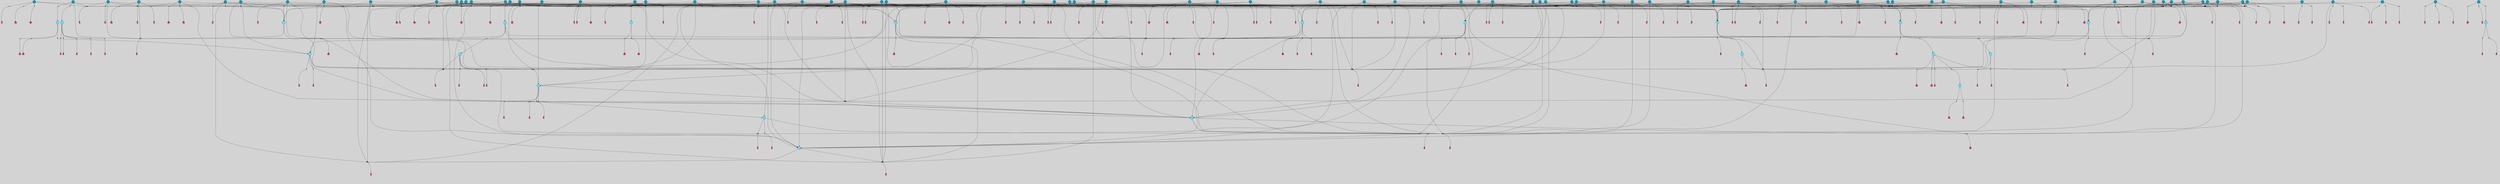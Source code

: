 // File exported with GEGELATI v1.3.1
// On the 2024-04-08 17:23:06
// With the File::TPGGraphDotExporter
digraph{
	graph[pad = "0.212, 0.055" bgcolor = lightgray]
	node[shape=circle style = filled label = ""]
		T3 [fillcolor="#66ddff"]
		T4 [fillcolor="#66ddff"]
		T7 [fillcolor="#66ddff"]
		T9 [fillcolor="#66ddff"]
		T11 [fillcolor="#66ddff"]
		T24 [fillcolor="#66ddff"]
		T27 [fillcolor="#66ddff"]
		T54 [fillcolor="#66ddff"]
		T82 [fillcolor="#66ddff"]
		T111 [fillcolor="#66ddff"]
		T129 [fillcolor="#66ddff"]
		T164 [fillcolor="#66ddff"]
		T195 [fillcolor="#66ddff"]
		T207 [fillcolor="#66ddff"]
		T249 [fillcolor="#1199bb"]
		T263 [fillcolor="#1199bb"]
		T267 [fillcolor="#66ddff"]
		T292 [fillcolor="#1199bb"]
		T315 [fillcolor="#1199bb"]
		T318 [fillcolor="#1199bb"]
		T20 [fillcolor="#66ddff"]
		T321 [fillcolor="#66ddff"]
		T322 [fillcolor="#66ddff"]
		T323 [fillcolor="#66ddff"]
		T327 [fillcolor="#1199bb"]
		T382 [fillcolor="#1199bb"]
		T388 [fillcolor="#1199bb"]
		T389 [fillcolor="#1199bb"]
		T394 [fillcolor="#1199bb"]
		T399 [fillcolor="#1199bb"]
		T409 [fillcolor="#1199bb"]
		T411 [fillcolor="#1199bb"]
		T412 [fillcolor="#1199bb"]
		T413 [fillcolor="#1199bb"]
		T421 [fillcolor="#1199bb"]
		T422 [fillcolor="#1199bb"]
		T427 [fillcolor="#1199bb"]
		T428 [fillcolor="#1199bb"]
		T429 [fillcolor="#66ddff"]
		T438 [fillcolor="#1199bb"]
		T448 [fillcolor="#1199bb"]
		T450 [fillcolor="#1199bb"]
		T454 [fillcolor="#1199bb"]
		T458 [fillcolor="#1199bb"]
		T462 [fillcolor="#1199bb"]
		T463 [fillcolor="#1199bb"]
		T467 [fillcolor="#1199bb"]
		T472 [fillcolor="#1199bb"]
		T473 [fillcolor="#1199bb"]
		T483 [fillcolor="#1199bb"]
		T484 [fillcolor="#1199bb"]
		T485 [fillcolor="#1199bb"]
		T489 [fillcolor="#1199bb"]
		T436 [fillcolor="#1199bb"]
		T493 [fillcolor="#1199bb"]
		T494 [fillcolor="#1199bb"]
		T495 [fillcolor="#1199bb"]
		T496 [fillcolor="#1199bb"]
		T498 [fillcolor="#1199bb"]
		T499 [fillcolor="#1199bb"]
		T505 [fillcolor="#1199bb"]
		T506 [fillcolor="#1199bb"]
		T192 [fillcolor="#1199bb"]
		T515 [fillcolor="#1199bb"]
		T517 [fillcolor="#1199bb"]
		T523 [fillcolor="#1199bb"]
		T525 [fillcolor="#1199bb"]
		T526 [fillcolor="#1199bb"]
		T529 [fillcolor="#1199bb"]
		T530 [fillcolor="#1199bb"]
		T531 [fillcolor="#1199bb"]
		T532 [fillcolor="#1199bb"]
		T534 [fillcolor="#1199bb"]
		T538 [fillcolor="#1199bb"]
		T541 [fillcolor="#1199bb"]
		T544 [fillcolor="#1199bb"]
		T545 [fillcolor="#1199bb"]
		T546 [fillcolor="#1199bb"]
		T549 [fillcolor="#1199bb"]
		T550 [fillcolor="#1199bb"]
		T553 [fillcolor="#1199bb"]
		T554 [fillcolor="#1199bb"]
		T555 [fillcolor="#1199bb"]
		T556 [fillcolor="#1199bb"]
		T558 [fillcolor="#1199bb"]
		T560 [fillcolor="#1199bb"]
		T561 [fillcolor="#1199bb"]
		T563 [fillcolor="#1199bb"]
		T564 [fillcolor="#66ddff"]
		T565 [fillcolor="#66ddff"]
		T567 [fillcolor="#1199bb"]
		T569 [fillcolor="#1199bb"]
		T570 [fillcolor="#1199bb"]
		T572 [fillcolor="#1199bb"]
		T573 [fillcolor="#1199bb"]
		T575 [fillcolor="#1199bb"]
		T576 [fillcolor="#1199bb"]
		T577 [fillcolor="#1199bb"]
		T578 [fillcolor="#1199bb"]
		T579 [fillcolor="#1199bb"]
		T580 [fillcolor="#1199bb"]
		T581 [fillcolor="#1199bb"]
		T582 [fillcolor="#1199bb"]
		T583 [fillcolor="#1199bb"]
		T584 [fillcolor="#1199bb"]
		P6605 [fillcolor="#cccccc" shape=point] //6|
		I6605 [shape=box style=invis label="6|1&2|6#1|7&#92;n10|7&2|0#1|5&#92;n9|4&0|1#2|2&#92;n8|6&0|0#1|0&#92;n"]
		P6605 -> I6605[style=invis]
		A4889 [fillcolor="#ff3366" shape=box margin=0.03 width=0 height=0 label="3"]
		T3 -> P6605 -> A4889
		P6606 [fillcolor="#cccccc" shape=point] //3|
		I6606 [shape=box style=invis label="7|6&2|4#0|2&#92;n10|3&2|7#1|4&#92;n11|6&0|4#0|1&#92;n7|1&0|0#2|6&#92;n7|6&0|3#2|6&#92;n4|0&2|6#0|1&#92;n4|4&2|5#0|2&#92;n4|6&0|4#2|7&#92;n10|0&2|3#1|5&#92;n2|6&0|5#0|2&#92;n1|0&2|3#0|7&#92;n1|6&2|0#0|5&#92;n6|2&0|1#0|7&#92;n9|2&0|3#2|7&#92;n5|3&0|6#0|6&#92;n1|7&2|5#2|3&#92;n8|1&2|7#0|6&#92;n1|0&2|5#2|1&#92;n7|1&2|2#2|5&#92;n7|4&2|6#0|3&#92;n"]
		P6606 -> I6606[style=invis]
		A4890 [fillcolor="#ff3366" shape=box margin=0.03 width=0 height=0 label="4"]
		T3 -> P6606 -> A4890
		P6607 [fillcolor="#cccccc" shape=point] //7|
		I6607 [shape=box style=invis label="0|2&2|4#2|6&#92;n5|3&0|6#0|1&#92;n4|7&2|6#0|5&#92;n7|6&0|7#0|5&#92;n10|7&2|2#1|1&#92;n"]
		P6607 -> I6607[style=invis]
		A4891 [fillcolor="#ff3366" shape=box margin=0.03 width=0 height=0 label="4"]
		T4 -> P6607 -> A4891
		P6608 [fillcolor="#cccccc" shape=point] //0|
		I6608 [shape=box style=invis label="2|5&0|1#0|6&#92;n6|1&2|2#2|7&#92;n8|0&0|3#1|4&#92;n4|3&2|5#2|4&#92;n8|1&2|4#0|0&#92;n6|6&0|1#2|6&#92;n11|7&2|4#2|5&#92;n6|2&2|4#0|2&#92;n8|5&2|4#2|4&#92;n2|1&2|1#2|2&#92;n2|7&2|5#2|6&#92;n9|7&0|5#0|4&#92;n1|2&0|5#2|6&#92;n4|2&2|3#2|7&#92;n3|3&2|1#0|2&#92;n"]
		P6608 -> I6608[style=invis]
		A4892 [fillcolor="#ff3366" shape=box margin=0.03 width=0 height=0 label="5"]
		T4 -> P6608 -> A4892
		P6609 [fillcolor="#cccccc" shape=point] //-3|
		I6609 [shape=box style=invis label="1|6&2|7#0|7&#92;n10|2&0|7#1|3&#92;n9|6&2|7#2|2&#92;n5|3&0|7#0|7&#92;n1|6&2|3#0|0&#92;n2|3&2|3#2|2&#92;n5|1&2|6#0|6&#92;n"]
		P6609 -> I6609[style=invis]
		A4893 [fillcolor="#ff3366" shape=box margin=0.03 width=0 height=0 label="7"]
		T7 -> P6609 -> A4893
		P6610 [fillcolor="#cccccc" shape=point] //5|
		I6610 [shape=box style=invis label="0|5&2|3#0|1&#92;n0|6&2|1#2|4&#92;n6|2&2|6#0|7&#92;n7|4&0|3#0|1&#92;n5|4&0|7#1|6&#92;n9|1&0|5#2|2&#92;n6|3&2|3#1|7&#92;n11|7&2|4#1|6&#92;n2|5&0|1#0|0&#92;n4|7&0|0#0|2&#92;n6|2&0|6#0|0&#92;n2|1&2|6#2|4&#92;n10|0&2|0#1|0&#92;n6|6&2|4#0|6&#92;n"]
		P6610 -> I6610[style=invis]
		A4894 [fillcolor="#ff3366" shape=box margin=0.03 width=0 height=0 label="8"]
		T7 -> P6610 -> A4894
		P6611 [fillcolor="#cccccc" shape=point] //-6|
		I6611 [shape=box style=invis label="11|1&0|7#2|0&#92;n10|4&0|1#1|0&#92;n4|3&2|4#2|1&#92;n0|5&2|0#0|0&#92;n6|1&0|0#0|3&#92;n8|2&2|0#0|4&#92;n11|4&2|0#1|6&#92;n7|0&2|6#2|3&#92;n5|3&2|6#2|0&#92;n2|0&2|0#0|4&#92;n"]
		P6611 -> I6611[style=invis]
		A4895 [fillcolor="#ff3366" shape=box margin=0.03 width=0 height=0 label="9"]
		T9 -> P6611 -> A4895
		P6612 [fillcolor="#cccccc" shape=point] //2|
		I6612 [shape=box style=invis label="6|3&2|7#1|4&#92;n8|6&0|0#2|5&#92;n2|1&0|2#0|3&#92;n8|7&0|6#0|4&#92;n2|1&2|0#0|1&#92;n0|0&2|2#2|3&#92;n6|6&0|7#2|1&#92;n6|1&0|7#2|6&#92;n5|4&2|7#0|4&#92;n0|3&0|4#2|0&#92;n11|0&2|0#2|5&#92;n4|5&2|5#2|4&#92;n5|7&0|6#0|4&#92;n9|7&2|5#0|3&#92;n5|4&2|1#0|3&#92;n5|3&0|1#1|7&#92;n0|4&0|3#2|5&#92;n"]
		P6612 -> I6612[style=invis]
		A4896 [fillcolor="#ff3366" shape=box margin=0.03 width=0 height=0 label="10"]
		T9 -> P6612 -> A4896
		P6613 [fillcolor="#cccccc" shape=point] //6|
		I6613 [shape=box style=invis label="3|0&2|7#2|2&#92;n3|2&0|4#2|5&#92;n5|1&0|2#1|0&#92;n8|7&0|1#2|0&#92;n8|5&0|3#0|6&#92;n0|2&0|2#2|3&#92;n1|5&2|5#0|5&#92;n5|6&0|6#0|7&#92;n6|7&0|0#2|6&#92;n1|2&2|3#0|0&#92;n7|7&2|3#0|4&#92;n0|7&2|7#0|6&#92;n1|0&2|2#2|7&#92;n4|4&0|1#0|0&#92;n"]
		P6613 -> I6613[style=invis]
		A4897 [fillcolor="#ff3366" shape=box margin=0.03 width=0 height=0 label="11"]
		T11 -> P6613 -> A4897
		P6614 [fillcolor="#cccccc" shape=point] //-4|
		I6614 [shape=box style=invis label="4|1&0|4#2|6&#92;n1|2&2|2#2|0&#92;n1|2&2|0#0|6&#92;n8|4&2|3#2|5&#92;n5|5&2|1#1|0&#92;n"]
		P6614 -> I6614[style=invis]
		A4898 [fillcolor="#ff3366" shape=box margin=0.03 width=0 height=0 label="12"]
		T11 -> P6614 -> A4898
		P6615 [fillcolor="#cccccc" shape=point] //-3|
		I6615 [shape=box style=invis label="8|1&2|3#0|5&#92;n0|6&0|5#0|5&#92;n3|7&2|1#0|6&#92;n3|5&0|1#0|0&#92;n9|5&2|0#0|4&#92;n3|5&0|2#0|3&#92;n10|6&2|4#1|0&#92;n9|4&2|7#2|6&#92;n1|7&2|5#2|2&#92;n"]
		P6615 -> I6615[style=invis]
		A4899 [fillcolor="#ff3366" shape=box margin=0.03 width=0 height=0 label="5"]
		T4 -> P6615 -> A4899
		P6616 [fillcolor="#cccccc" shape=point] //1|
		I6616 [shape=box style=invis label="5|1&0|6#2|7&#92;n2|4&0|4#2|2&#92;n0|6&0|5#0|4&#92;n10|6&2|5#1|6&#92;n9|3&0|1#1|7&#92;n10|3&2|2#1|0&#92;n5|0&0|0#2|1&#92;n11|3&2|3#1|5&#92;n10|3&0|1#1|0&#92;n2|4&0|1#0|1&#92;n0|2&0|3#2|4&#92;n9|2&2|1#2|5&#92;n11|7&2|6#2|6&#92;n"]
		P6616 -> I6616[style=invis]
		T24 -> P6616 -> T7
		P6617 [fillcolor="#cccccc" shape=point] //5|
		I6617 [shape=box style=invis label="3|0&2|0#0|1&#92;n3|0&0|7#0|1&#92;n5|3&0|2#2|6&#92;n4|4&2|4#2|6&#92;n11|2&0|7#1|6&#92;n2|7&2|2#2|5&#92;n9|3&2|6#2|7&#92;n7|7&0|0#0|4&#92;n6|1&2|4#2|3&#92;n5|4&2|0#1|6&#92;n1|3&0|7#0|4&#92;n"]
		P6617 -> I6617[style=invis]
		A4900 [fillcolor="#ff3366" shape=box margin=0.03 width=0 height=0 label="7"]
		T24 -> P6617 -> A4900
		P6618 [fillcolor="#cccccc" shape=point] //-2|
		I6618 [shape=box style=invis label="4|1&0|4#0|3&#92;n4|2&0|5#2|0&#92;n5|5&2|6#0|5&#92;n1|4&0|1#0|2&#92;n6|3&2|7#1|5&#92;n0|4&2|0#0|3&#92;n8|5&2|5#1|2&#92;n10|7&2|7#1|1&#92;n3|4&0|0#2|1&#92;n3|6&2|5#2|5&#92;n8|3&0|1#0|7&#92;n10|0&2|7#1|3&#92;n4|1&2|4#0|1&#92;n9|3&2|0#0|4&#92;n3|6&2|0#0|4&#92;n1|2&0|6#2|1&#92;n4|0&2|1#2|2&#92;n"]
		P6618 -> I6618[style=invis]
		A4901 [fillcolor="#ff3366" shape=box margin=0.03 width=0 height=0 label="14"]
		T24 -> P6618 -> A4901
		P6619 [fillcolor="#cccccc" shape=point] //2|
		I6619 [shape=box style=invis label="9|1&2|3#0|1&#92;n5|2&2|0#2|4&#92;n3|6&2|5#2|7&#92;n7|0&2|5#0|4&#92;n1|2&0|3#0|5&#92;n7|3&2|7#0|0&#92;n"]
		P6619 -> I6619[style=invis]
		A4902 [fillcolor="#ff3366" shape=box margin=0.03 width=0 height=0 label="2"]
		T27 -> P6619 -> A4902
		P6620 [fillcolor="#cccccc" shape=point] //-6|
		I6620 [shape=box style=invis label="7|5&0|4#0|4&#92;n11|0&2|5#2|1&#92;n"]
		P6620 -> I6620[style=invis]
		A4903 [fillcolor="#ff3366" shape=box margin=0.03 width=0 height=0 label="3"]
		T27 -> P6620 -> A4903
		T27 -> P6606
		T27 -> P6608
		P6621 [fillcolor="#cccccc" shape=point] //0|
		I6621 [shape=box style=invis label="4|0&0|3#2|7&#92;n10|2&0|3#1|7&#92;n3|5&0|2#0|3&#92;n4|5&0|0#2|1&#92;n10|7&2|0#1|2&#92;n5|3&2|3#1|6&#92;n9|5&2|0#0|4&#92;n5|4&2|7#0|2&#92;n10|3&2|7#1|4&#92;n7|2&0|1#2|6&#92;n8|6&0|5#0|5&#92;n8|7&2|3#0|5&#92;n2|6&2|4#0|0&#92;n"]
		P6621 -> I6621[style=invis]
		A4904 [fillcolor="#ff3366" shape=box margin=0.03 width=0 height=0 label="5"]
		T27 -> P6621 -> A4904
		P6622 [fillcolor="#cccccc" shape=point] //8|
		I6622 [shape=box style=invis label="9|0&0|1#2|0&#92;n10|1&2|5#1|4&#92;n8|2&2|6#0|4&#92;n2|4&2|5#2|3&#92;n4|2&2|2#0|2&#92;n7|5&0|2#0|0&#92;n8|2&2|1#1|3&#92;n8|7&0|7#2|1&#92;n1|1&0|0#0|7&#92;n5|6&2|5#1|0&#92;n6|6&2|5#0|0&#92;n11|4&0|3#2|6&#92;n4|2&2|4#0|7&#92;n5|6&0|1#2|0&#92;n11|3&0|2#0|7&#92;n"]
		P6622 -> I6622[style=invis]
		A4905 [fillcolor="#ff3366" shape=box margin=0.03 width=0 height=0 label="6"]
		T54 -> P6622 -> A4905
		T54 -> P6617
		P6623 [fillcolor="#cccccc" shape=point] //-10|
		I6623 [shape=box style=invis label="3|6&0|0#0|4&#92;n4|1&2|4#0|1&#92;n5|1&0|1#0|4&#92;n5|5&2|6#0|5&#92;n6|5&0|6#0|3&#92;n11|1&2|0#0|1&#92;n0|7&2|0#0|3&#92;n1|2&0|6#0|1&#92;n8|0&0|4#2|0&#92;n0|4&0|7#2|7&#92;n7|0&2|7#1|3&#92;n3|1&0|5#2|5&#92;n5|1&0|4#0|3&#92;n2|2&0|2#0|0&#92;n8|3&0|1#0|7&#92;n3|0&0|3#0|5&#92;n7|2&0|5#2|0&#92;n6|3&2|7#1|5&#92;n4|7&2|7#2|1&#92;n"]
		P6623 -> I6623[style=invis]
		A4906 [fillcolor="#ff3366" shape=box margin=0.03 width=0 height=0 label="14"]
		T54 -> P6623 -> A4906
		T54 -> P6610
		P6624 [fillcolor="#cccccc" shape=point] //6|
		I6624 [shape=box style=invis label="7|0&2|5#1|2&#92;n10|6&2|1#1|3&#92;n7|5&0|2#0|7&#92;n10|7&0|1#1|5&#92;n4|6&2|5#0|5&#92;n4|4&0|7#2|7&#92;n"]
		P6624 -> I6624[style=invis]
		A4907 [fillcolor="#ff3366" shape=box margin=0.03 width=0 height=0 label="7"]
		T82 -> P6624 -> A4907
		P6625 [fillcolor="#cccccc" shape=point] //6|
		I6625 [shape=box style=invis label="0|5&2|3#0|1&#92;n0|6&2|1#2|4&#92;n9|1&0|5#2|2&#92;n7|4&0|3#0|1&#92;n5|4&0|7#1|6&#92;n2|5&0|1#0|0&#92;n6|3&2|3#1|7&#92;n11|7&2|4#1|6&#92;n6|2&2|6#0|1&#92;n4|7&0|0#0|2&#92;n6|2&0|6#0|0&#92;n9|1&2|6#2|4&#92;n10|0&2|0#1|0&#92;n6|6&2|4#0|6&#92;n"]
		P6625 -> I6625[style=invis]
		A4908 [fillcolor="#ff3366" shape=box margin=0.03 width=0 height=0 label="8"]
		T82 -> P6625 -> A4908
		T82 -> P6611
		P6626 [fillcolor="#cccccc" shape=point] //-5|
		I6626 [shape=box style=invis label="0|0&2|3#0|2&#92;n10|5&0|6#1|3&#92;n7|3&0|6#2|3&#92;n3|4&0|6#0|6&#92;n10|5&0|2#1|1&#92;n5|0&0|1#0|3&#92;n6|6&2|5#1|5&#92;n7|4&0|2#1|7&#92;n5|7&0|1#2|5&#92;n1|5&0|0#0|3&#92;n7|5&2|1#2|6&#92;n9|0&0|2#0|0&#92;n4|0&2|4#0|0&#92;n4|6&0|0#2|3&#92;n3|1&0|6#2|5&#92;n7|7&2|1#2|3&#92;n9|4&2|2#0|6&#92;n"]
		P6626 -> I6626[style=invis]
		T111 -> P6626 -> T9
		P6627 [fillcolor="#cccccc" shape=point] //7|
		I6627 [shape=box style=invis label="7|4&2|1#2|0&#92;n4|1&2|4#2|3&#92;n5|0&2|0#2|2&#92;n6|1&2|4#2|6&#92;n"]
		P6627 -> I6627[style=invis]
		A4909 [fillcolor="#ff3366" shape=box margin=0.03 width=0 height=0 label="9"]
		T111 -> P6627 -> A4909
		P6628 [fillcolor="#cccccc" shape=point] //2|
		I6628 [shape=box style=invis label="3|0&2|0#0|1&#92;n11|2&0|7#1|6&#92;n8|7&2|4#0|5&#92;n5|3&0|2#2|6&#92;n4|4&2|4#2|6&#92;n3|0&0|7#0|1&#92;n2|7&2|2#2|5&#92;n9|3&2|6#2|7&#92;n7|7&0|0#0|4&#92;n6|1&2|4#1|3&#92;n5|4&2|0#1|6&#92;n1|3&0|7#0|4&#92;n"]
		P6628 -> I6628[style=invis]
		A4910 [fillcolor="#ff3366" shape=box margin=0.03 width=0 height=0 label="7"]
		T111 -> P6628 -> A4910
		T111 -> P6611
		T129 -> P6622
		T129 -> P6617
		P6629 [fillcolor="#cccccc" shape=point] //10|
		I6629 [shape=box style=invis label="4|5&2|7#2|1&#92;n1|7&2|3#0|6&#92;n3|5&2|2#0|3&#92;n10|3&0|7#1|4&#92;n7|1&0|4#2|6&#92;n10|2&0|3#1|7&#92;n9|5&2|0#0|4&#92;n4|0&0|3#2|7&#92;n11|4&2|6#1|2&#92;n5|4&2|7#0|2&#92;n2|6&2|4#0|0&#92;n6|5&0|7#2|1&#92;n5|3&2|3#1|6&#92;n10|7&2|0#1|2&#92;n"]
		P6629 -> I6629[style=invis]
		A4911 [fillcolor="#ff3366" shape=box margin=0.03 width=0 height=0 label="5"]
		T129 -> P6629 -> A4911
		P6630 [fillcolor="#cccccc" shape=point] //5|
		I6630 [shape=box style=invis label="9|4&2|3#1|3&#92;n0|4&2|4#0|5&#92;n6|1&2|6#2|5&#92;n4|0&0|5#2|0&#92;n"]
		P6630 -> I6630[style=invis]
		A4912 [fillcolor="#ff3366" shape=box margin=0.03 width=0 height=0 label="7"]
		T129 -> P6630 -> A4912
		P6631 [fillcolor="#cccccc" shape=point] //6|
		I6631 [shape=box style=invis label="9|4&2|7#0|6&#92;n8|4&0|1#1|0&#92;n1|3&0|0#2|1&#92;n2|4&0|6#2|2&#92;n5|1&2|5#0|7&#92;n3|0&0|3#2|6&#92;n2|2&2|6#0|2&#92;n8|4&0|4#2|2&#92;n5|1&2|4#0|3&#92;n9|4&0|6#0|6&#92;n5|0&2|2#1|5&#92;n11|7&0|0#1|1&#92;n0|4&0|3#0|3&#92;n7|7&2|4#2|5&#92;n1|5&0|1#2|1&#92;n"]
		P6631 -> I6631[style=invis]
		A4913 [fillcolor="#ff3366" shape=box margin=0.03 width=0 height=0 label="1"]
		T129 -> P6631 -> A4913
		T164 -> P6608
		P6632 [fillcolor="#cccccc" shape=point] //-1|
		I6632 [shape=box style=invis label="6|4&0|4#2|4&#92;n4|5&2|5#2|4&#92;n9|7&2|5#0|3&#92;n3|7&2|6#0|6&#92;n8|7&0|6#0|4&#92;n2|1&2|0#0|1&#92;n8|6&0|0#2|5&#92;n2|1&0|2#0|3&#92;n6|1&0|7#2|6&#92;n6|3&0|1#1|6&#92;n5|4&2|7#0|4&#92;n0|7&0|4#2|0&#92;n11|0&2|0#2|5&#92;n3|7&2|0#2|7&#92;n8|3&2|7#1|4&#92;n5|7&0|6#0|4&#92;n0|0&2|3#2|3&#92;n5|4&2|1#0|3&#92;n0|4&0|3#2|5&#92;n"]
		P6632 -> I6632[style=invis]
		A4914 [fillcolor="#ff3366" shape=box margin=0.03 width=0 height=0 label="10"]
		T164 -> P6632 -> A4914
		P6633 [fillcolor="#cccccc" shape=point] //-7|
		I6633 [shape=box style=invis label="6|1&0|2#0|3&#92;n1|2&0|1#2|0&#92;n10|3&2|2#1|1&#92;n0|1&0|2#0|7&#92;n4|6&2|7#2|4&#92;n6|0&2|7#0|6&#92;n"]
		P6633 -> I6633[style=invis]
		A4915 [fillcolor="#ff3366" shape=box margin=0.03 width=0 height=0 label="7"]
		T164 -> P6633 -> A4915
		P6634 [fillcolor="#cccccc" shape=point] //-6|
		I6634 [shape=box style=invis label="11|7&0|1#0|6&#92;n3|5&0|1#0|3&#92;n1|5&0|5#0|6&#92;n1|7&2|5#2|2&#92;n0|0&0|2#2|2&#92;n4|4&0|1#0|5&#92;n6|4&2|2#0|2&#92;n0|6&2|5#0|5&#92;n0|3&2|2#2|6&#92;n"]
		P6634 -> I6634[style=invis]
		A4916 [fillcolor="#ff3366" shape=box margin=0.03 width=0 height=0 label="5"]
		T164 -> P6634 -> A4916
		P6635 [fillcolor="#cccccc" shape=point] //4|
		I6635 [shape=box style=invis label="4|3&0|6#0|3&#92;n5|7&2|3#2|2&#92;n5|6&0|7#1|2&#92;n1|4&2|6#0|3&#92;n8|4&2|1#2|5&#92;n9|5&2|4#1|4&#92;n2|4&0|5#0|7&#92;n10|0&0|6#1|3&#92;n3|0&0|6#0|2&#92;n2|7&2|7#2|6&#92;n5|2&0|5#1|5&#92;n10|4&2|5#1|7&#92;n4|0&0|4#2|4&#92;n11|1&0|4#2|6&#92;n10|6&2|0#1|4&#92;n9|7&0|3#1|4&#92;n4|5&2|7#0|6&#92;n11|5&2|6#2|3&#92;n0|3&0|5#0|1&#92;n"]
		P6635 -> I6635[style=invis]
		A4917 [fillcolor="#ff3366" shape=box margin=0.03 width=0 height=0 label="13"]
		T164 -> P6635 -> A4917
		P6636 [fillcolor="#cccccc" shape=point] //5|
		I6636 [shape=box style=invis label="3|0&2|0#2|1&#92;n3|0&0|7#0|1&#92;n5|3&0|2#2|6&#92;n4|4&2|4#2|6&#92;n5|4&2|0#1|6&#92;n2|7&2|2#2|5&#92;n1|3&0|7#0|4&#92;n11|6&2|2#0|7&#92;n7|7&0|0#0|4&#92;n6|1&2|4#2|3&#92;n11|0&0|7#1|6&#92;n9|3&2|6#2|7&#92;n"]
		P6636 -> I6636[style=invis]
		A4918 [fillcolor="#ff3366" shape=box margin=0.03 width=0 height=0 label="7"]
		T195 -> P6636 -> A4918
		P6637 [fillcolor="#cccccc" shape=point] //4|
		I6637 [shape=box style=invis label="7|1&0|6#0|1&#92;n6|7&2|7#1|7&#92;n10|1&2|1#1|1&#92;n9|6&2|2#1|4&#92;n4|7&0|4#2|2&#92;n9|6&0|5#1|1&#92;n10|0&2|6#1|6&#92;n5|1&0|1#2|3&#92;n10|1&0|5#1|0&#92;n3|4&2|3#0|0&#92;n8|2&0|5#2|4&#92;n1|6&2|0#0|0&#92;n2|3&0|1#2|6&#92;n5|2&2|2#1|6&#92;n2|2&0|1#2|1&#92;n3|1&2|7#0|3&#92;n6|7&2|3#0|4&#92;n"]
		P6637 -> I6637[style=invis]
		A4919 [fillcolor="#ff3366" shape=box margin=0.03 width=0 height=0 label="10"]
		T195 -> P6637 -> A4919
		P6638 [fillcolor="#cccccc" shape=point] //-4|
		I6638 [shape=box style=invis label="0|4&0|0#2|7&#92;n8|5&2|4#2|4&#92;n4|3&2|5#2|4&#92;n11|7&2|2#2|5&#92;n6|5&2|2#2|7&#92;n3|2&0|7#0|7&#92;n3|3&2|1#0|3&#92;n2|6&0|3#2|5&#92;n0|1&2|6#2|2&#92;n8|2&0|0#1|6&#92;n0|7&0|5#0|4&#92;n9|5&0|3#2|7&#92;n2|7&2|5#2|6&#92;n9|0&2|0#0|1&#92;n1|2&2|4#0|2&#92;n"]
		P6638 -> I6638[style=invis]
		T195 -> P6638 -> T27
		P6639 [fillcolor="#cccccc" shape=point] //7|
		I6639 [shape=box style=invis label="7|4&2|7#0|4&#92;n4|6&0|1#2|5&#92;n2|1&2|3#0|0&#92;n4|3&2|0#0|1&#92;n0|0&2|7#2|7&#92;n7|7&0|5#2|3&#92;n5|0&2|1#2|2&#92;n10|0&0|4#1|2&#92;n4|4&0|7#0|0&#92;n6|7&0|2#0|1&#92;n1|4&2|5#0|4&#92;n"]
		P6639 -> I6639[style=invis]
		A4920 [fillcolor="#ff3366" shape=box margin=0.03 width=0 height=0 label="0"]
		T195 -> P6639 -> A4920
		P6640 [fillcolor="#cccccc" shape=point] //7|
		I6640 [shape=box style=invis label="7|0&2|1#2|0&#92;n9|7&2|1#1|7&#92;n8|2&0|1#1|0&#92;n6|6&0|2#1|1&#92;n2|2&0|5#0|0&#92;n5|7&0|0#2|1&#92;n5|1&2|5#1|5&#92;n4|7&2|4#2|3&#92;n10|5&2|2#1|5&#92;n1|3&2|2#2|0&#92;n10|2&2|6#1|5&#92;n"]
		P6640 -> I6640[style=invis]
		A4921 [fillcolor="#ff3366" shape=box margin=0.03 width=0 height=0 label="1"]
		T207 -> P6640 -> A4921
		P6641 [fillcolor="#cccccc" shape=point] //-3|
		I6641 [shape=box style=invis label="3|7&0|0#0|2&#92;n11|5&0|1#1|1&#92;n4|1&0|6#2|6&#92;n4|0&0|1#0|5&#92;n"]
		P6641 -> I6641[style=invis]
		T207 -> P6641 -> T24
		P6642 [fillcolor="#cccccc" shape=point] //5|
		I6642 [shape=box style=invis label="8|1&2|6#0|6&#92;n3|0&0|7#0|1&#92;n11|3&0|2#2|6&#92;n4|4&2|4#2|6&#92;n11|2&0|7#1|6&#92;n2|7&2|2#2|5&#92;n7|7&0|0#0|4&#92;n6|1&2|4#2|3&#92;n5|4&2|0#1|6&#92;n3|0&2|0#0|1&#92;n1|3&0|7#0|4&#92;n"]
		P6642 -> I6642[style=invis]
		A4922 [fillcolor="#ff3366" shape=box margin=0.03 width=0 height=0 label="7"]
		T207 -> P6642 -> A4922
		P6643 [fillcolor="#cccccc" shape=point] //5|
		I6643 [shape=box style=invis label="10|4&2|6#1|2&#92;n8|4&0|1#1|0&#92;n0|4&2|6#0|0&#92;n8|4&2|5#2|1&#92;n7|5&2|5#1|0&#92;n3|6&0|6#2|2&#92;n1|7&0|7#0|5&#92;n2|0&0|7#2|4&#92;n9|4&2|6#2|7&#92;n2|6&2|2#0|0&#92;n11|7&2|7#0|7&#92;n5|5&0|0#0|1&#92;n10|1&0|0#1|0&#92;n7|3&0|1#2|5&#92;n9|2&2|7#1|5&#92;n9|0&2|5#1|2&#92;n1|6&2|4#2|2&#92;n3|3&2|2#0|7&#92;n1|6&2|0#0|0&#92;n6|4&2|6#1|0&#92;n"]
		P6643 -> I6643[style=invis]
		A4923 [fillcolor="#ff3366" shape=box margin=0.03 width=0 height=0 label="1"]
		T207 -> P6643 -> A4923
		P6644 [fillcolor="#cccccc" shape=point] //7|
		I6644 [shape=box style=invis label="6|1&2|6#2|7&#92;n7|0&2|4#2|3&#92;n3|3&0|7#0|6&#92;n5|4&0|2#2|4&#92;n8|5&2|6#2|7&#92;n0|0&2|3#0|3&#92;n5|4&2|4#2|6&#92;n"]
		P6644 -> I6644[style=invis]
		T207 -> P6644 -> T4
		P6645 [fillcolor="#cccccc" shape=point] //8|
		I6645 [shape=box style=invis label="5|4&2|1#1|0&#92;n3|0&0|3#2|0&#92;n3|7&2|2#0|6&#92;n6|6&0|2#2|4&#92;n0|0&0|2#0|6&#92;n"]
		P6645 -> I6645[style=invis]
		T249 -> P6645 -> T164
		T249 -> P6636
		T249 -> P6639
		T249 -> P6617
		P6646 [fillcolor="#cccccc" shape=point] //10|
		I6646 [shape=box style=invis label="6|1&2|4#2|3&#92;n3|0&0|7#0|1&#92;n5|3&0|2#2|6&#92;n4|4&0|4#2|6&#92;n5|4&2|0#1|6&#92;n10|5&0|6#1|5&#92;n2|5&2|1#2|2&#92;n1|3&0|7#0|4&#92;n3|0&2|0#0|1&#92;n11|2&0|5#1|6&#92;n9|3&2|6#2|7&#92;n7|7&0|0#0|4&#92;n"]
		P6646 -> I6646[style=invis]
		A4924 [fillcolor="#ff3366" shape=box margin=0.03 width=0 height=0 label="7"]
		T249 -> P6646 -> A4924
		P6647 [fillcolor="#cccccc" shape=point] //-2|
		I6647 [shape=box style=invis label="11|7&2|0#1|7&#92;n4|3&0|1#2|5&#92;n0|4&2|4#2|7&#92;n1|6&0|0#0|4&#92;n4|0&0|0#0|5&#92;n0|6&2|3#2|0&#92;n9|6&2|5#1|3&#92;n0|7&2|1#2|5&#92;n4|4&0|5#0|1&#92;n10|4&0|0#1|0&#92;n"]
		P6647 -> I6647[style=invis]
		A4925 [fillcolor="#ff3366" shape=box margin=0.03 width=0 height=0 label="12"]
		T263 -> P6647 -> A4925
		P6648 [fillcolor="#cccccc" shape=point] //-3|
		I6648 [shape=box style=invis label="7|2&2|4#0|2&#92;n4|1&2|6#0|1&#92;n11|6&0|4#0|1&#92;n7|1&0|0#2|6&#92;n6|2&0|1#0|7&#92;n10|3&2|7#1|4&#92;n3|5&2|3#0|1&#92;n4|4&2|5#0|2&#92;n4|6&0|4#2|7&#92;n2|5&0|5#0|2&#92;n10|0&2|3#1|4&#92;n0|1&2|7#0|6&#92;n7|6&0|3#2|6&#92;n1|3&0|6#2|0&#92;n5|3&0|6#0|6&#92;n1|4&2|5#2|3&#92;n1|6&2|0#0|5&#92;n9|2&0|3#2|7&#92;n7|1&2|2#2|5&#92;n"]
		P6648 -> I6648[style=invis]
		T263 -> P6648 -> T207
		P6649 [fillcolor="#cccccc" shape=point] //2|
		I6649 [shape=box style=invis label="4|1&0|4#2|6&#92;n5|5&2|1#1|0&#92;n1|0&2|0#0|6&#92;n8|4&2|3#2|5&#92;n"]
		P6649 -> I6649[style=invis]
		T263 -> P6649 -> T11
		T267 -> P6640
		T267 -> P6639
		T267 -> P6648
		P6650 [fillcolor="#cccccc" shape=point] //5|
		I6650 [shape=box style=invis label="1|6&2|7#0|7&#92;n9|2&2|7#2|3&#92;n10|2&0|7#1|3&#92;n0|0&2|7#2|2&#92;n1|6&2|3#0|0&#92;n2|3&2|3#2|2&#92;n"]
		P6650 -> I6650[style=invis]
		A4926 [fillcolor="#ff3366" shape=box margin=0.03 width=0 height=0 label="7"]
		T267 -> P6650 -> A4926
		P6651 [fillcolor="#cccccc" shape=point] //-6|
		I6651 [shape=box style=invis label="6|0&0|5#2|5&#92;n0|3&2|1#2|1&#92;n"]
		P6651 -> I6651[style=invis]
		A4927 [fillcolor="#ff3366" shape=box margin=0.03 width=0 height=0 label="3"]
		T267 -> P6651 -> A4927
		P6652 [fillcolor="#cccccc" shape=point] //-8|
		I6652 [shape=box style=invis label="0|4&0|3#2|5&#92;n2|1&0|2#2|3&#92;n8|7&0|6#0|4&#92;n0|4&2|4#0|1&#92;n9|4&2|5#0|3&#92;n0|0&2|7#2|3&#92;n4|5&2|5#2|4&#92;n5|7&0|6#0|4&#92;n5|4&2|7#0|4&#92;n0|3&0|4#2|0&#92;n6|3&2|2#1|4&#92;n11|7&2|0#2|5&#92;n6|1&0|7#2|5&#92;n5|3&0|1#1|7&#92;n2|0&2|0#0|1&#92;n6|6&0|7#2|1&#92;n"]
		P6652 -> I6652[style=invis]
		A4928 [fillcolor="#ff3366" shape=box margin=0.03 width=0 height=0 label="10"]
		T292 -> P6652 -> A4928
		P6653 [fillcolor="#cccccc" shape=point] //-4|
		I6653 [shape=box style=invis label="0|7&2|5#0|4&#92;n8|5&0|5#2|7&#92;n5|6&0|7#0|4&#92;n7|0&0|5#2|1&#92;n10|6&2|1#1|2&#92;n0|0&2|1#0|6&#92;n8|4&0|5#0|6&#92;n4|2&0|5#2|4&#92;n"]
		P6653 -> I6653[style=invis]
		A4929 [fillcolor="#ff3366" shape=box margin=0.03 width=0 height=0 label="5"]
		T292 -> P6653 -> A4929
		P6654 [fillcolor="#cccccc" shape=point] //5|
		I6654 [shape=box style=invis label="9|6&0|6#0|5&#92;n7|3&0|3#2|2&#92;n1|4&2|0#0|4&#92;n9|2&0|0#1|7&#92;n0|4&0|4#2|0&#92;n4|0&2|2#0|1&#92;n6|7&0|4#0|3&#92;n4|4&0|5#0|1&#92;n6|6&0|7#1|3&#92;n3|0&2|5#2|4&#92;n6|4&2|4#2|3&#92;n"]
		P6654 -> I6654[style=invis]
		A4930 [fillcolor="#ff3366" shape=box margin=0.03 width=0 height=0 label="9"]
		T292 -> P6654 -> A4930
		P6655 [fillcolor="#cccccc" shape=point] //-3|
		I6655 [shape=box style=invis label="6|3&2|4#1|4&#92;n5|3&0|1#1|7&#92;n2|1&0|2#2|3&#92;n8|7&0|6#0|4&#92;n2|1&2|0#0|1&#92;n0|0&2|2#2|3&#92;n6|1&0|7#2|6&#92;n5|7&0|2#0|4&#92;n0|3&0|4#2|0&#92;n11|0&2|0#2|5&#92;n6|0&2|0#1|4&#92;n8|6&0|2#2|5&#92;n5|4&2|1#0|3&#92;n9|7&2|5#0|3&#92;n5|4&2|7#0|4&#92;n"]
		P6655 -> I6655[style=invis]
		A4931 [fillcolor="#ff3366" shape=box margin=0.03 width=0 height=0 label="10"]
		T292 -> P6655 -> A4931
		P6656 [fillcolor="#cccccc" shape=point] //3|
		I6656 [shape=box style=invis label="9|0&0|1#2|2&#92;n8|6&0|0#1|0&#92;n8|2&0|2#2|4&#92;n3|5&0|1#0|5&#92;n0|0&0|6#2|7&#92;n"]
		P6656 -> I6656[style=invis]
		A4932 [fillcolor="#ff3366" shape=box margin=0.03 width=0 height=0 label="3"]
		T292 -> P6656 -> A4932
		P6657 [fillcolor="#cccccc" shape=point] //-1|
		I6657 [shape=box style=invis label="11|7&2|0#1|7&#92;n1|5&2|4#2|4&#92;n4|3&0|1#0|5&#92;n1|6&0|0#0|4&#92;n8|6&2|4#0|0&#92;n4|0&0|0#0|5&#92;n10|4&2|0#1|0&#92;n9|6&2|5#1|3&#92;n0|7&2|1#0|5&#92;n0|6&2|3#2|0&#92;n4|4&0|5#0|1&#92;n"]
		P6657 -> I6657[style=invis]
		A4933 [fillcolor="#ff3366" shape=box margin=0.03 width=0 height=0 label="12"]
		T315 -> P6657 -> A4933
		P6658 [fillcolor="#cccccc" shape=point] //0|
		I6658 [shape=box style=invis label="0|4&2|3#2|4&#92;n8|1&2|4#0|1&#92;n10|5&2|6#1|2&#92;n4|7&0|0#0|3&#92;n5|3&2|7#0|3&#92;n0|3&0|7#2|1&#92;n10|5&2|0#1|6&#92;n9|4&2|7#0|4&#92;n5|7&0|0#0|4&#92;n5|0&2|5#1|0&#92;n6|3&0|2#1|5&#92;n"]
		P6658 -> I6658[style=invis]
		T315 -> P6658 -> T54
		T315 -> P6656
		T315 -> P6609
		P6659 [fillcolor="#cccccc" shape=point] //3|
		I6659 [shape=box style=invis label="7|2&0|2#2|4&#92;n0|4&0|6#2|7&#92;n9|0&0|1#2|2&#92;n8|6&0|0#1|0&#92;n"]
		P6659 -> I6659[style=invis]
		A4934 [fillcolor="#ff3366" shape=box margin=0.03 width=0 height=0 label="3"]
		T315 -> P6659 -> A4934
		T318 -> P6610
		P6660 [fillcolor="#cccccc" shape=point] //-2|
		I6660 [shape=box style=invis label="5|2&2|0#0|2&#92;n0|0&0|6#2|1&#92;n"]
		P6660 -> I6660[style=invis]
		A4935 [fillcolor="#ff3366" shape=box margin=0.03 width=0 height=0 label="3"]
		T318 -> P6660 -> A4935
		T318 -> P6606
		T318 -> P6639
		T318 -> P6624
		P6661 [fillcolor="#cccccc" shape=point] //-9|
		I6661 [shape=box style=invis label="2|0&2|0#2|1&#92;n4|4&2|4#2|6&#92;n9|1&0|3#1|7&#92;n5|3&0|2#2|6&#92;n2|7&2|2#2|5&#92;n5|4&2|0#1|6&#92;n3|0&0|7#0|1&#92;n1|3&0|7#0|4&#92;n11|6&2|2#0|7&#92;n7|7&0|0#0|4&#92;n11|0&0|7#1|6&#92;n9|3&2|6#2|7&#92;n"]
		P6661 -> I6661[style=invis]
		A4936 [fillcolor="#ff3366" shape=box margin=0.03 width=0 height=0 label="7"]
		T322 -> P6661 -> A4936
		P6662 [fillcolor="#cccccc" shape=point] //-4|
		I6662 [shape=box style=invis label="4|1&0|4#2|6&#92;n1|2&2|2#2|0&#92;n1|2&2|0#0|6&#92;n8|4&2|3#2|5&#92;n5|5&2|1#1|0&#92;n"]
		P6662 -> I6662[style=invis]
		A4937 [fillcolor="#ff3366" shape=box margin=0.03 width=0 height=0 label="12"]
		T321 -> P6662 -> A4937
		P6663 [fillcolor="#cccccc" shape=point] //6|
		I6663 [shape=box style=invis label="3|0&2|7#2|2&#92;n3|2&0|4#2|5&#92;n5|1&0|2#1|0&#92;n8|7&0|1#2|0&#92;n8|5&0|3#0|6&#92;n0|2&0|2#2|3&#92;n1|5&2|5#0|5&#92;n5|6&0|6#0|7&#92;n6|7&0|0#2|6&#92;n1|2&2|3#0|0&#92;n7|7&2|3#0|4&#92;n0|7&2|7#0|6&#92;n1|0&2|2#2|7&#92;n4|4&0|1#0|0&#92;n"]
		P6663 -> I6663[style=invis]
		A4938 [fillcolor="#ff3366" shape=box margin=0.03 width=0 height=0 label="11"]
		T321 -> P6663 -> A4938
		P6664 [fillcolor="#cccccc" shape=point] //2|
		I6664 [shape=box style=invis label="4|1&0|4#2|6&#92;n5|5&2|1#1|0&#92;n1|0&2|0#0|6&#92;n8|4&2|3#2|5&#92;n"]
		P6664 -> I6664[style=invis]
		T322 -> P6664 -> T321
		P6665 [fillcolor="#cccccc" shape=point] //8|
		I6665 [shape=box style=invis label="9|7&0|5#2|5&#92;n3|3&2|3#0|2&#92;n9|5&2|2#1|0&#92;n2|3&0|6#0|3&#92;n4|4&2|5#2|7&#92;n11|3&2|0#1|5&#92;n6|6&2|1#2|2&#92;n4|6&0|1#2|2&#92;n2|5&2|7#2|2&#92;n7|7&2|2#2|3&#92;n6|5&0|3#2|6&#92;n6|7&0|6#0|2&#92;n"]
		P6665 -> I6665[style=invis]
		A4939 [fillcolor="#ff3366" shape=box margin=0.03 width=0 height=0 label="14"]
		T322 -> P6665 -> A4939
		P6666 [fillcolor="#cccccc" shape=point] //4|
		I6666 [shape=box style=invis label="4|3&0|6#0|3&#92;n5|7&2|3#2|2&#92;n5|6&0|7#1|2&#92;n1|4&2|6#0|3&#92;n8|4&2|1#2|5&#92;n9|5&2|4#1|4&#92;n2|4&0|5#0|7&#92;n10|0&0|6#1|3&#92;n3|0&0|6#0|2&#92;n2|7&2|7#2|6&#92;n5|2&0|5#1|5&#92;n10|4&2|5#1|7&#92;n4|0&0|4#2|4&#92;n11|1&0|4#2|6&#92;n10|6&2|0#1|4&#92;n9|7&0|3#1|4&#92;n4|5&2|7#0|6&#92;n11|5&2|6#2|3&#92;n0|3&0|5#0|1&#92;n"]
		P6666 -> I6666[style=invis]
		A4940 [fillcolor="#ff3366" shape=box margin=0.03 width=0 height=0 label="13"]
		T322 -> P6666 -> A4940
		P6667 [fillcolor="#cccccc" shape=point] //-3|
		I6667 [shape=box style=invis label="4|5&0|0#0|0&#92;n4|7&0|0#0|2&#92;n0|6&2|1#2|4&#92;n9|1&0|5#2|2&#92;n10|0&2|0#1|0&#92;n6|6&2|4#0|6&#92;n2|5&0|1#0|0&#92;n6|3&2|3#1|7&#92;n11|7&2|4#1|6&#92;n6|2&2|6#0|1&#92;n6|2&0|0#0|0&#92;n9|1&2|6#2|4&#92;n10|4&0|3#1|1&#92;n5|4&2|7#1|6&#92;n"]
		P6667 -> I6667[style=invis]
		T323 -> P6667 -> T322
		P6668 [fillcolor="#cccccc" shape=point] //5|
		I6668 [shape=box style=invis label="0|5&2|3#0|1&#92;n0|6&2|1#2|4&#92;n6|2&2|6#0|7&#92;n7|4&0|3#0|1&#92;n5|4&0|7#1|6&#92;n9|1&0|5#2|2&#92;n6|3&2|3#1|7&#92;n11|7&2|4#1|6&#92;n2|5&0|1#0|0&#92;n4|7&0|0#0|2&#92;n6|2&0|6#0|0&#92;n2|1&2|6#2|4&#92;n10|0&2|0#1|0&#92;n6|6&2|4#0|6&#92;n"]
		P6668 -> I6668[style=invis]
		A4941 [fillcolor="#ff3366" shape=box margin=0.03 width=0 height=0 label="8"]
		T20 -> P6668 -> A4941
		P6669 [fillcolor="#cccccc" shape=point] //-3|
		I6669 [shape=box style=invis label="1|6&2|7#0|7&#92;n10|2&0|7#1|3&#92;n9|6&2|7#2|2&#92;n5|3&0|7#0|7&#92;n1|6&2|3#0|0&#92;n2|3&2|3#2|2&#92;n5|1&2|6#0|6&#92;n"]
		P6669 -> I6669[style=invis]
		A4942 [fillcolor="#ff3366" shape=box margin=0.03 width=0 height=0 label="7"]
		T20 -> P6669 -> A4942
		P6670 [fillcolor="#cccccc" shape=point] //1|
		I6670 [shape=box style=invis label="0|4&0|1#0|1&#92;n10|5&2|5#1|6&#92;n7|7&2|5#2|2&#92;n9|5&0|7#2|7&#92;n8|4&0|3#2|7&#92;n11|0&2|3#0|5&#92;n7|0&0|0#0|1&#92;n4|2&0|4#0|5&#92;n5|1&0|6#2|7&#92;n11|3&0|7#1|3&#92;n"]
		P6670 -> I6670[style=invis]
		T323 -> P6670 -> T20
		P6671 [fillcolor="#cccccc" shape=point] //-8|
		I6671 [shape=box style=invis label="7|5&0|4#2|4&#92;n"]
		P6671 -> I6671[style=invis]
		A4943 [fillcolor="#ff3366" shape=box margin=0.03 width=0 height=0 label="3"]
		T322 -> P6671 -> A4943
		P6672 [fillcolor="#cccccc" shape=point] //4|
		I6672 [shape=box style=invis label="4|3&0|6#0|3&#92;n5|7&2|3#2|2&#92;n5|6&0|7#1|2&#92;n1|4&2|6#0|3&#92;n8|4&2|1#2|5&#92;n9|5&2|4#1|4&#92;n2|4&0|5#0|7&#92;n10|0&0|6#1|3&#92;n3|0&0|6#0|2&#92;n2|7&2|7#2|6&#92;n5|2&0|5#1|5&#92;n10|4&2|5#1|7&#92;n4|0&0|4#2|4&#92;n11|1&0|4#2|6&#92;n10|6&2|0#1|4&#92;n9|7&0|3#1|4&#92;n4|5&2|7#0|6&#92;n11|5&2|6#2|3&#92;n0|3&0|5#0|1&#92;n"]
		P6672 -> I6672[style=invis]
		A4944 [fillcolor="#ff3366" shape=box margin=0.03 width=0 height=0 label="13"]
		T323 -> P6672 -> A4944
		P6673 [fillcolor="#cccccc" shape=point] //-7|
		I6673 [shape=box style=invis label="11|7&2|0#0|1&#92;n1|6&0|5#0|3&#92;n2|4&0|0#0|4&#92;n5|0&0|7#2|7&#92;n"]
		P6673 -> I6673[style=invis]
		T327 -> P6673 -> T164
		T327 -> P6636
		T327 -> P6657
		T327 -> P6659
		P6674 [fillcolor="#cccccc" shape=point] //-5|
		I6674 [shape=box style=invis label="10|3&2|7#1|1&#92;n6|0&0|1#0|3&#92;n"]
		P6674 -> I6674[style=invis]
		A4945 [fillcolor="#ff3366" shape=box margin=0.03 width=0 height=0 label="7"]
		T327 -> P6674 -> A4945
		T382 -> P6639
		P6675 [fillcolor="#cccccc" shape=point] //-6|
		I6675 [shape=box style=invis label="11|0&0|4#2|0&#92;n5|4&2|6#0|0&#92;n8|4&0|1#1|0&#92;n10|1&0|0#1|0&#92;n3|7&2|6#2|1&#92;n5|7&2|5#0|1&#92;n9|4&0|7#1|6&#92;n3|5&2|7#0|2&#92;n0|5&2|7#2|0&#92;n2|5&0|0#0|1&#92;n8|2&2|5#1|6&#92;n9|6&0|7#2|4&#92;n4|5&2|3#2|7&#92;n7|0&0|1#0|5&#92;n1|6&2|4#2|2&#92;n2|7&0|2#0|7&#92;n2|3&2|7#2|5&#92;n8|4&2|5#2|6&#92;n9|2&0|7#1|4&#92;n"]
		P6675 -> I6675[style=invis]
		T382 -> P6675 -> T24
		P6676 [fillcolor="#cccccc" shape=point] //9|
		I6676 [shape=box style=invis label="11|0&2|0#1|1&#92;n3|6&0|6#0|0&#92;n1|4&0|0#2|4&#92;n7|5&2|2#1|3&#92;n11|7&2|6#1|7&#92;n5|2&0|6#1|5&#92;n9|5&0|6#0|3&#92;n2|2&2|7#0|5&#92;n9|3&2|2#2|0&#92;n11|0&2|7#0|1&#92;n1|1&2|0#0|1&#92;n6|6&0|6#1|2&#92;n9|7&0|1#0|3&#92;n2|0&2|4#2|5&#92;n2|4&2|2#0|0&#92;n6|1&2|1#1|7&#92;n10|7&2|5#1|6&#92;n11|5&2|7#2|4&#92;n"]
		P6676 -> I6676[style=invis]
		A4946 [fillcolor="#ff3366" shape=box margin=0.03 width=0 height=0 label="1"]
		T382 -> P6676 -> A4946
		P6677 [fillcolor="#cccccc" shape=point] //-6|
		I6677 [shape=box style=invis label="6|1&2|7#0|1&#92;n10|4&0|0#1|1&#92;n11|0&2|4#0|6&#92;n7|7&2|2#2|2&#92;n2|0&2|5#0|0&#92;n9|2&2|1#2|7&#92;n7|2&2|0#1|5&#92;n0|2&2|7#2|5&#92;n7|2&2|4#2|5&#92;n1|1&2|7#0|6&#92;n3|4&2|2#0|3&#92;n7|4&2|0#2|1&#92;n"]
		P6677 -> I6677[style=invis]
		T382 -> P6677 -> T111
		P6678 [fillcolor="#cccccc" shape=point] //3|
		I6678 [shape=box style=invis label="4|5&2|7#2|1&#92;n3|5&2|2#0|3&#92;n10|4&0|2#1|5&#92;n1|7&2|3#0|6&#92;n10|3&2|7#1|4&#92;n7|1&0|4#2|6&#92;n4|0&0|3#2|7&#92;n9|5&2|0#0|4&#92;n10|2&0|3#1|7&#92;n11|4&2|6#1|2&#92;n10|3&2|1#1|6&#92;n5|4&2|7#0|2&#92;n2|6&2|4#0|0&#92;n6|5&0|7#2|1&#92;n5|3&2|3#1|6&#92;n10|7&2|0#1|2&#92;n"]
		P6678 -> I6678[style=invis]
		A4947 [fillcolor="#ff3366" shape=box margin=0.03 width=0 height=0 label="5"]
		T382 -> P6678 -> A4947
		T388 -> P6648
		P6679 [fillcolor="#cccccc" shape=point] //-9|
		I6679 [shape=box style=invis label="4|2&0|7#2|0&#92;n0|2&2|7#2|7&#92;n4|0&0|4#2|2&#92;n7|4&2|7#0|4&#92;n6|1&0|1#2|1&#92;n2|0&2|2#2|5&#92;n10|7&2|5#1|3&#92;n1|4&2|5#0|5&#92;n4|1&0|1#0|6&#92;n4|0&2|1#2|7&#92;n1|1&0|1#2|4&#92;n"]
		P6679 -> I6679[style=invis]
		T388 -> P6679 -> T267
		P6680 [fillcolor="#cccccc" shape=point] //8|
		I6680 [shape=box style=invis label="9|7&0|5#2|5&#92;n3|3&2|3#0|2&#92;n9|5&2|2#1|0&#92;n2|3&0|6#0|3&#92;n4|4&2|5#2|7&#92;n11|3&2|0#1|5&#92;n6|6&2|1#2|2&#92;n4|6&0|1#2|2&#92;n2|5&2|7#2|2&#92;n7|7&2|2#2|3&#92;n6|5&0|3#2|6&#92;n6|7&0|6#0|2&#92;n"]
		P6680 -> I6680[style=invis]
		A4948 [fillcolor="#ff3366" shape=box margin=0.03 width=0 height=0 label="14"]
		T388 -> P6680 -> A4948
		T389 -> P6657
		T389 -> P6658
		T389 -> P6656
		T389 -> P6609
		P6681 [fillcolor="#cccccc" shape=point] //9|
		I6681 [shape=box style=invis label="4|3&0|6#0|3&#92;n5|7&2|3#2|2&#92;n5|6&0|7#1|2&#92;n1|4&2|6#0|3&#92;n8|4&2|1#2|5&#92;n9|5&2|4#2|4&#92;n2|4&0|5#0|7&#92;n11|1&0|4#2|7&#92;n3|0&0|6#0|2&#92;n2|7&2|7#2|6&#92;n5|2&0|5#1|5&#92;n10|4&2|5#1|7&#92;n10|0&0|6#1|3&#92;n4|0&0|4#2|4&#92;n10|6&2|0#1|4&#92;n9|7&0|3#1|4&#92;n4|5&2|7#0|6&#92;n11|5&2|6#2|3&#92;n0|3&0|5#0|1&#92;n"]
		P6681 -> I6681[style=invis]
		T389 -> P6681 -> T3
		P6682 [fillcolor="#cccccc" shape=point] //7|
		I6682 [shape=box style=invis label="9|2&2|5#2|5&#92;n8|0&0|2#1|6&#92;n11|6&2|2#1|7&#92;n3|3&0|7#0|1&#92;n3|0&0|0#2|2&#92;n6|0&2|4#2|3&#92;n5|5&0|2#2|6&#92;n2|1&0|0#2|6&#92;n4|4&2|4#2|6&#92;n"]
		P6682 -> I6682[style=invis]
		T394 -> P6682 -> T82
		P6683 [fillcolor="#cccccc" shape=point] //-2|
		I6683 [shape=box style=invis label="6|2&2|2#0|7&#92;n6|3&0|3#2|5&#92;n2|5&2|2#2|5&#92;n11|7&0|3#2|6&#92;n7|0&2|4#0|1&#92;n7|7&0|0#0|4&#92;n9|3&2|6#2|7&#92;n5|5&0|2#2|6&#92;n6|1&2|7#2|3&#92;n9|6&2|0#0|6&#92;n10|3&2|6#1|6&#92;n2|6&2|4#0|7&#92;n5|4&0|0#2|5&#92;n11|7&0|6#0|6&#92;n"]
		P6683 -> I6683[style=invis]
		A4949 [fillcolor="#ff3366" shape=box margin=0.03 width=0 height=0 label="7"]
		T394 -> P6683 -> A4949
		T394 -> P6640
		P6684 [fillcolor="#cccccc" shape=point] //9|
		I6684 [shape=box style=invis label="5|1&2|5#1|0&#92;n9|4&0|1#1|7&#92;n1|3&2|5#2|4&#92;n1|0&0|1#0|4&#92;n8|7&0|4#2|4&#92;n"]
		P6684 -> I6684[style=invis]
		T394 -> P6684 -> T111
		T399 -> P6639
		P6685 [fillcolor="#cccccc" shape=point] //-6|
		I6685 [shape=box style=invis label="0|5&2|3#0|1&#92;n0|6&2|1#2|4&#92;n5|4&0|7#1|6&#92;n9|0&2|7#1|1&#92;n7|4&0|3#0|1&#92;n11|7&2|4#1|6&#92;n9|1&0|5#2|2&#92;n6|2&2|6#0|7&#92;n2|7&0|1#0|0&#92;n4|7&0|0#0|2&#92;n6|2&0|6#0|0&#92;n2|1&2|6#2|4&#92;n10|0&0|0#1|0&#92;n6|6&2|4#0|6&#92;n"]
		P6685 -> I6685[style=invis]
		T399 -> P6685 -> T129
		T399 -> P6617
		T399 -> P6677
		P6686 [fillcolor="#cccccc" shape=point] //5|
		I6686 [shape=box style=invis label="7|5&0|0#0|2&#92;n10|7&0|1#1|5&#92;n4|6&2|5#0|5&#92;n8|4&0|4#2|0&#92;n7|0&0|5#1|2&#92;n4|4&0|3#2|7&#92;n"]
		P6686 -> I6686[style=invis]
		A4950 [fillcolor="#ff3366" shape=box margin=0.03 width=0 height=0 label="7"]
		T409 -> P6686 -> A4950
		T409 -> P6611
		P6687 [fillcolor="#cccccc" shape=point] //5|
		I6687 [shape=box style=invis label="4|1&2|5#2|4&#92;n10|6&2|7#1|3&#92;n4|6&2|5#0|5&#92;n6|0&2|5#1|3&#92;n"]
		P6687 -> I6687[style=invis]
		A4951 [fillcolor="#ff3366" shape=box margin=0.03 width=0 height=0 label="7"]
		T409 -> P6687 -> A4951
		P6688 [fillcolor="#cccccc" shape=point] //8|
		I6688 [shape=box style=invis label="10|7&0|5#1|5&#92;n6|4&0|2#0|4&#92;n8|7&2|4#2|3&#92;n8|3&2|6#2|4&#92;n8|4&2|0#1|5&#92;n11|3&2|5#0|0&#92;n2|7&2|2#2|3&#92;n5|4&2|6#2|0&#92;n9|2&2|0#1|2&#92;n7|0&0|7#2|1&#92;n7|4&0|3#2|3&#92;n0|2&0|0#2|1&#92;n9|1&0|1#1|4&#92;n5|4&2|7#2|2&#92;n5|4&0|1#2|7&#92;n2|5&2|7#2|3&#92;n3|2&0|6#0|3&#92;n"]
		P6688 -> I6688[style=invis]
		A4952 [fillcolor="#ff3366" shape=box margin=0.03 width=0 height=0 label="5"]
		T409 -> P6688 -> A4952
		P6689 [fillcolor="#cccccc" shape=point] //-9|
		I6689 [shape=box style=invis label="1|0&2|4#2|0&#92;n7|7&0|6#1|4&#92;n8|5&0|2#2|6&#92;n10|6&2|7#1|5&#92;n"]
		P6689 -> I6689[style=invis]
		A4953 [fillcolor="#ff3366" shape=box margin=0.03 width=0 height=0 label="3"]
		T409 -> P6689 -> A4953
		P6690 [fillcolor="#cccccc" shape=point] //2|
		I6690 [shape=box style=invis label="4|6&2|4#2|3&#92;n2|3&2|3#2|6&#92;n7|0&2|1#2|0&#92;n3|1&0|1#2|7&#92;n2|0&2|7#0|3&#92;n5|7&2|6#2|4&#92;n5|1&2|5#2|5&#92;n5|4&0|0#2|6&#92;n8|7&2|6#1|5&#92;n1|7&2|2#0|7&#92;n7|3&2|7#1|6&#92;n2|2&0|5#0|0&#92;n"]
		P6690 -> I6690[style=invis]
		A4954 [fillcolor="#ff3366" shape=box margin=0.03 width=0 height=0 label="1"]
		T411 -> P6690 -> A4954
		P6691 [fillcolor="#cccccc" shape=point] //10|
		I6691 [shape=box style=invis label="5|6&0|5#0|4&#92;n1|3&2|2#0|4&#92;n9|0&2|3#0|2&#92;n9|3&2|7#2|0&#92;n3|2&2|4#2|5&#92;n3|1&2|0#2|7&#92;n3|1&2|6#2|6&#92;n8|1&2|4#0|2&#92;n2|0&0|6#2|1&#92;n2|5&2|6#2|6&#92;n0|2&2|6#2|1&#92;n2|5&0|2#0|3&#92;n7|0&2|4#1|1&#92;n11|7&0|7#1|5&#92;n3|2&2|7#2|4&#92;n"]
		P6691 -> I6691[style=invis]
		A4955 [fillcolor="#ff3366" shape=box margin=0.03 width=0 height=0 label="5"]
		T411 -> P6691 -> A4955
		P6692 [fillcolor="#cccccc" shape=point] //7|
		I6692 [shape=box style=invis label="5|0&2|1#2|2&#92;n4|5&0|7#0|0&#92;n2|1&2|3#0|0&#92;n7|4&2|7#0|4&#92;n1|4&2|5#0|4&#92;n7|7&0|5#2|3&#92;n4|3&2|0#0|1&#92;n10|0&0|4#1|2&#92;n7|3&0|3#1|2&#92;n4|6&0|4#2|5&#92;n0|0&2|0#2|7&#92;n"]
		P6692 -> I6692[style=invis]
		A4956 [fillcolor="#ff3366" shape=box margin=0.03 width=0 height=0 label="0"]
		T411 -> P6692 -> A4956
		T411 -> P6653
		T411 -> P6605
		T412 -> P6682
		T412 -> P6683
		T412 -> P6684
		P6693 [fillcolor="#cccccc" shape=point] //4|
		I6693 [shape=box style=invis label="11|6&0|5#2|2&#92;n7|0&2|2#2|3&#92;n0|6&0|6#2|5&#92;n6|4&2|3#2|0&#92;n"]
		P6693 -> I6693[style=invis]
		A4957 [fillcolor="#ff3366" shape=box margin=0.03 width=0 height=0 label="12"]
		T412 -> P6693 -> A4957
		T412 -> P6628
		P6694 [fillcolor="#cccccc" shape=point] //-10|
		I6694 [shape=box style=invis label="11|0&2|2#1|1&#92;n4|4&0|4#2|6&#92;n4|0&0|6#2|2&#92;n3|3&0|7#2|7&#92;n1|4&0|4#0|5&#92;n10|4&2|1#1|2&#92;n5|2&0|2#2|6&#92;n11|0&0|7#1|6&#92;n3|0&2|0#2|1&#92;n6|0&2|4#0|4&#92;n9|4&0|5#2|3&#92;n5|6&0|7#0|1&#92;n7|7&0|0#0|4&#92;n6|4&0|6#0|0&#92;n10|1&2|2#1|6&#92;n9|3&2|3#2|2&#92;n"]
		P6694 -> I6694[style=invis]
		A4958 [fillcolor="#ff3366" shape=box margin=0.03 width=0 height=0 label="7"]
		T413 -> P6694 -> A4958
		P6695 [fillcolor="#cccccc" shape=point] //-6|
		I6695 [shape=box style=invis label="6|4&0|4#2|0&#92;n11|1&2|2#1|4&#92;n6|5&2|5#2|4&#92;n2|1&2|0#0|1&#92;n0|4&0|4#2|5&#92;n2|1&0|2#0|3&#92;n5|6&2|1#0|3&#92;n9|7&2|5#0|3&#92;n0|4&0|2#0|0&#92;n8|7&0|6#0|4&#92;n11|0&2|3#2|3&#92;n2|4&0|3#0|2&#92;n3|7&2|0#2|0&#92;n11|0&2|0#2|5&#92;n8|0&0|5#0|6&#92;n7|2&2|7#0|2&#92;n3|7&2|6#0|6&#92;n"]
		P6695 -> I6695[style=invis]
		A4959 [fillcolor="#ff3366" shape=box margin=0.03 width=0 height=0 label="10"]
		T413 -> P6695 -> A4959
		T413 -> P6635
		T413 -> P6648
		P6696 [fillcolor="#cccccc" shape=point] //2|
		I6696 [shape=box style=invis label="0|2&2|1#0|5&#92;n10|0&2|1#1|0&#92;n4|4&2|0#0|0&#92;n"]
		P6696 -> I6696[style=invis]
		T413 -> P6696 -> T24
		P6697 [fillcolor="#cccccc" shape=point] //-4|
		I6697 [shape=box style=invis label="2|1&2|0#0|1&#92;n0|0&2|3#2|3&#92;n0|7&2|6#0|6&#92;n8|7&0|6#0|4&#92;n5|4&2|7#0|4&#92;n8|6&0|0#2|5&#92;n2|1&0|2#0|3&#92;n0|3&0|3#2|5&#92;n6|7&0|1#1|6&#92;n5|4&2|1#0|3&#92;n0|7&0|4#2|0&#92;n3|1&0|1#2|7&#92;n3|7&2|0#2|7&#92;n8|0&2|7#1|4&#92;n5|7&0|6#0|4&#92;n9|3&2|5#1|6&#92;n9|7&2|5#0|3&#92;n6|4&0|4#2|4&#92;n3|1&0|6#2|5&#92;n6|1&0|7#2|6&#92;n"]
		P6697 -> I6697[style=invis]
		A4960 [fillcolor="#ff3366" shape=box margin=0.03 width=0 height=0 label="10"]
		T421 -> P6697 -> A4960
		P6698 [fillcolor="#cccccc" shape=point] //0|
		I6698 [shape=box style=invis label="9|3&0|0#2|5&#92;n0|4&2|4#0|2&#92;n4|7&0|0#0|0&#92;n0|1&2|5#2|2&#92;n9|2&0|4#2|2&#92;n0|1&2|3#2|6&#92;n6|2&2|6#0|1&#92;n9|7&2|4#1|6&#92;n6|3&0|3#1|7&#92;n3|1&0|2#2|7&#92;n0|6&2|1#2|6&#92;n7|0&2|4#1|3&#92;n7|7&0|6#2|4&#92;n9|1&2|6#2|0&#92;n5|7&0|6#1|1&#92;n0|6&2|2#2|1&#92;n6|5&0|6#0|0&#92;n5|2&2|4#2|3&#92;n6|6&2|4#0|6&#92;n"]
		P6698 -> I6698[style=invis]
		T421 -> P6698 -> T267
		P6699 [fillcolor="#cccccc" shape=point] //-8|
		I6699 [shape=box style=invis label="7|5&0|4#2|4&#92;n"]
		P6699 -> I6699[style=invis]
		A4961 [fillcolor="#ff3366" shape=box margin=0.03 width=0 height=0 label="3"]
		T421 -> P6699 -> A4961
		T421 -> P6684
		P6700 [fillcolor="#cccccc" shape=point] //-5|
		I6700 [shape=box style=invis label="3|0&2|7#0|5&#92;n4|0&2|6#0|6&#92;n6|4&0|1#2|4&#92;n10|5&2|6#1|4&#92;n6|0&0|3#2|6&#92;n4|1&0|5#0|1&#92;n8|1&0|2#0|3&#92;n"]
		P6700 -> I6700[style=invis]
		T421 -> P6700 -> T54
		T422 -> P6611
		P6701 [fillcolor="#cccccc" shape=point] //8|
		I6701 [shape=box style=invis label="9|0&2|0#2|1&#92;n"]
		P6701 -> I6701[style=invis]
		A4962 [fillcolor="#ff3366" shape=box margin=0.03 width=0 height=0 label="7"]
		T422 -> P6701 -> A4962
		P6702 [fillcolor="#cccccc" shape=point] //-3|
		I6702 [shape=box style=invis label="0|0&2|7#2|7&#92;n4|6&0|2#2|5&#92;n2|1&2|3#0|0&#92;n4|3&2|0#0|1&#92;n7|4&2|7#0|4&#92;n5|0&2|1#2|2&#92;n10|0&0|4#1|2&#92;n4|4&0|7#0|0&#92;n6|7&0|2#0|1&#92;n1|4&2|5#0|4&#92;n"]
		P6702 -> I6702[style=invis]
		A4963 [fillcolor="#ff3366" shape=box margin=0.03 width=0 height=0 label="0"]
		T422 -> P6702 -> A4963
		P6703 [fillcolor="#cccccc" shape=point] //-3|
		I6703 [shape=box style=invis label="2|0&0|1#0|5&#92;n0|0&0|7#0|3&#92;n2|2&0|7#2|5&#92;n1|1&0|5#2|6&#92;n5|0&2|5#1|5&#92;n10|1&2|6#1|5&#92;n10|2&2|2#1|2&#92;n10|4&0|6#1|5&#92;n4|5&0|3#2|4&#92;n8|5&0|5#1|5&#92;n5|4&2|7#1|7&#92;n11|4&0|7#0|5&#92;n"]
		P6703 -> I6703[style=invis]
		T422 -> P6703 -> T7
		P6704 [fillcolor="#cccccc" shape=point] //-7|
		I6704 [shape=box style=invis label="10|2&0|6#1|3&#92;n5|3&0|7#0|7&#92;n10|6&0|0#1|5&#92;n5|2&0|2#0|1&#92;n1|0&2|7#0|7&#92;n1|6&2|3#0|0&#92;n9|2&2|7#2|2&#92;n7|0&2|7#2|5&#92;n7|0&2|6#0|2&#92;n2|3&2|3#2|2&#92;n"]
		P6704 -> I6704[style=invis]
		A4964 [fillcolor="#ff3366" shape=box margin=0.03 width=0 height=0 label="7"]
		T422 -> P6704 -> A4964
		T427 -> P6658
		T427 -> P6656
		T427 -> P6641
		P6705 [fillcolor="#cccccc" shape=point] //-2|
		I6705 [shape=box style=invis label="5|2&0|0#1|2&#92;n8|6&0|5#1|4&#92;n5|3&2|2#2|0&#92;n9|3&0|1#1|7&#92;n5|6&2|2#0|4&#92;n5|2&0|0#1|4&#92;n9|0&2|7#2|2&#92;n"]
		P6705 -> I6705[style=invis]
		T427 -> P6705 -> T7
		T427 -> P6677
		T428 -> P6610
		T428 -> P6606
		P6706 [fillcolor="#cccccc" shape=point] //-3|
		I6706 [shape=box style=invis label="4|2&2|5#0|6&#92;n3|7&0|1#0|7&#92;n5|6&0|0#1|7&#92;n4|4&0|7#0|7&#92;n7|5&0|2#2|7&#92;n4|1&2|0#2|2&#92;n10|6&2|1#1|3&#92;n6|0&2|3#2|0&#92;n7|4&2|5#1|2&#92;n"]
		P6706 -> I6706[style=invis]
		A4965 [fillcolor="#ff3366" shape=box margin=0.03 width=0 height=0 label="7"]
		T428 -> P6706 -> A4965
		P6707 [fillcolor="#cccccc" shape=point] //-3|
		I6707 [shape=box style=invis label="4|7&2|0#0|0&#92;n4|1&0|2#2|3&#92;n4|0&2|1#0|0&#92;n3|7&0|0#0|2&#92;n"]
		P6707 -> I6707[style=invis]
		T428 -> P6707 -> T129
		T428 -> P6656
		P6708 [fillcolor="#cccccc" shape=point] //-1|
		I6708 [shape=box style=invis label="1|7&0|6#2|0&#92;n7|4&2|2#2|0&#92;n11|6&0|3#0|3&#92;n6|4&0|2#1|3&#92;n2|0&2|2#0|7&#92;n11|4&2|5#2|2&#92;n4|2&0|3#2|7&#92;n2|6&0|3#0|7&#92;n7|2&0|7#1|0&#92;n"]
		P6708 -> I6708[style=invis]
		T429 -> P6708 -> T267
		P6709 [fillcolor="#cccccc" shape=point] //2|
		I6709 [shape=box style=invis label="6|7&2|0#0|6&#92;n0|3&0|1#0|0&#92;n8|7&2|2#2|3&#92;n9|2&2|0#1|0&#92;n9|7&0|5#2|5&#92;n5|6&0|4#0|5&#92;n4|5&2|5#2|1&#92;n6|7&0|3#1|4&#92;n6|6&0|4#2|1&#92;n2|0&0|6#0|3&#92;n2|5&2|7#2|2&#92;n6|5&0|1#0|4&#92;n4|4&2|5#2|7&#92;n11|4&0|6#0|2&#92;n11|6&2|0#1|5&#92;n2|4&2|2#0|3&#92;n4|6&2|1#2|2&#92;n"]
		P6709 -> I6709[style=invis]
		A4966 [fillcolor="#ff3366" shape=box margin=0.03 width=0 height=0 label="14"]
		T429 -> P6709 -> A4966
		P6710 [fillcolor="#cccccc" shape=point] //8|
		I6710 [shape=box style=invis label="5|4&2|7#0|4&#92;n0|0&0|0#0|4&#92;n0|4&0|3#2|5&#92;n8|6&0|0#2|5&#92;n2|1&0|2#0|3&#92;n9|7&0|6#0|4&#92;n6|1&0|7#2|6&#92;n6|6&0|7#2|1&#92;n0|0&2|2#2|3&#92;n0|3&0|4#2|0&#92;n11|0&2|0#2|5&#92;n4|5&2|5#2|4&#92;n5|3&0|1#1|7&#92;n9|7&2|2#0|3&#92;n5|4&2|5#0|3&#92;n5|0&0|6#0|4&#92;n0|0&0|1#2|0&#92;n"]
		P6710 -> I6710[style=invis]
		A4967 [fillcolor="#ff3366" shape=box margin=0.03 width=0 height=0 label="10"]
		T429 -> P6710 -> A4967
		P6711 [fillcolor="#cccccc" shape=point] //3|
		I6711 [shape=box style=invis label="5|4&2|0#1|6&#92;n9|3&2|6#2|7&#92;n4|4&2|4#2|6&#92;n5|3&0|2#2|6&#92;n7|7&0|0#0|4&#92;n5|3&0|7#0|6&#92;n11|6&2|2#0|7&#92;n2|5&2|2#2|5&#92;n11|0&0|7#1|6&#92;n3|0&0|7#0|1&#92;n"]
		P6711 -> I6711[style=invis]
		T438 -> P6711 -> T323
		T438 -> P6704
		P6712 [fillcolor="#cccccc" shape=point] //-5|
		I6712 [shape=box style=invis label="4|4&2|3#2|2&#92;n7|5&2|6#2|3&#92;n6|0&2|6#1|5&#92;n5|7&2|3#2|1&#92;n5|3&2|5#0|2&#92;n"]
		P6712 -> I6712[style=invis]
		A4968 [fillcolor="#ff3366" shape=box margin=0.03 width=0 height=0 label="2"]
		T438 -> P6712 -> A4968
		P6713 [fillcolor="#cccccc" shape=point] //7|
		I6713 [shape=box style=invis label="10|3&0|1#1|4&#92;n4|6&0|0#0|2&#92;n4|5&0|6#0|0&#92;n4|3&0|6#2|1&#92;n7|0&0|3#1|2&#92;n4|7&0|6#0|5&#92;n7|6&0|7#0|6&#92;n6|6&0|0#0|3&#92;n11|1&0|4#2|5&#92;n10|2&0|3#1|2&#92;n"]
		P6713 -> I6713[style=invis]
		A4969 [fillcolor="#ff3366" shape=box margin=0.03 width=0 height=0 label="4"]
		T438 -> P6713 -> A4969
		P6714 [fillcolor="#cccccc" shape=point] //7|
		I6714 [shape=box style=invis label="11|0&0|4#2|0&#92;n10|1&0|0#1|0&#92;n8|4&0|1#1|0&#92;n5|4&2|6#0|0&#92;n3|7&2|6#2|1&#92;n5|7&2|5#0|1&#92;n9|4&0|7#1|6&#92;n3|5&2|7#0|2&#92;n0|5&2|7#2|0&#92;n2|5&0|0#0|1&#92;n8|2&2|5#1|6&#92;n9|6&0|7#2|4&#92;n4|5&2|3#2|7&#92;n7|0&0|1#0|5&#92;n1|6&2|4#2|2&#92;n2|7&0|2#0|7&#92;n2|3&2|7#2|5&#92;n8|4&2|5#2|6&#92;n9|2&0|7#2|4&#92;n"]
		P6714 -> I6714[style=invis]
		T448 -> P6714 -> T24
		T448 -> P6676
		T448 -> P6677
		P6715 [fillcolor="#cccccc" shape=point] //-6|
		I6715 [shape=box style=invis label="4|5&2|7#2|1&#92;n3|5&2|3#0|3&#92;n10|4&0|2#1|5&#92;n1|7&2|3#0|6&#92;n10|3&2|7#1|4&#92;n7|1&0|4#2|6&#92;n4|0&0|3#2|7&#92;n9|5&2|0#0|4&#92;n10|2&0|3#1|7&#92;n5|3&2|3#1|6&#92;n10|3&2|1#1|6&#92;n5|4&2|7#0|2&#92;n2|6&2|4#0|0&#92;n6|5&0|7#2|1&#92;n11|4&2|6#1|2&#92;n10|7&2|0#1|2&#92;n"]
		P6715 -> I6715[style=invis]
		A4970 [fillcolor="#ff3366" shape=box margin=0.03 width=0 height=0 label="5"]
		T448 -> P6715 -> A4970
		T448 -> P6641
		P6716 [fillcolor="#cccccc" shape=point] //9|
		I6716 [shape=box style=invis label="0|4&0|3#2|5&#92;n9|4&2|5#0|3&#92;n8|7&0|6#0|4&#92;n6|1&0|7#2|5&#92;n0|4&2|2#0|1&#92;n2|1&0|2#2|3&#92;n3|7&2|7#0|2&#92;n0|0&2|7#2|3&#92;n5|4&2|5#0|4&#92;n9|3&0|4#2|0&#92;n4|5&2|5#2|4&#92;n8|3&0|1#1|7&#92;n6|3&2|2#1|0&#92;n11|7&2|0#2|5&#92;n4|6&0|0#2|7&#92;n0|1&0|3#0|4&#92;n5|7&0|6#0|4&#92;n7|3&2|7#0|7&#92;n2|0&2|0#0|1&#92;n6|6&0|7#2|1&#92;n"]
		P6716 -> I6716[style=invis]
		A4971 [fillcolor="#ff3366" shape=box margin=0.03 width=0 height=0 label="10"]
		T450 -> P6716 -> A4971
		P6717 [fillcolor="#cccccc" shape=point] //-7|
		I6717 [shape=box style=invis label="6|3&2|4#1|4&#92;n5|3&0|1#1|7&#92;n5|7&0|2#0|4&#92;n8|7&0|6#0|4&#92;n2|1&2|0#0|1&#92;n0|0&2|2#2|3&#92;n6|1&0|7#2|6&#92;n9|1&0|5#2|6&#92;n2|1&0|2#2|3&#92;n0|3&0|4#2|0&#92;n11|0&2|0#2|5&#92;n6|0&2|0#1|4&#92;n8|6&0|2#2|5&#92;n5|4&2|1#0|3&#92;n9|0&2|5#0|3&#92;n5|4&2|7#0|4&#92;n"]
		P6717 -> I6717[style=invis]
		A4972 [fillcolor="#ff3366" shape=box margin=0.03 width=0 height=0 label="10"]
		T450 -> P6717 -> A4972
		T450 -> P6656
		P6718 [fillcolor="#cccccc" shape=point] //7|
		I6718 [shape=box style=invis label="7|1&0|6#0|1&#92;n10|0&2|6#1|6&#92;n9|6&2|2#1|4&#92;n10|1&2|1#1|1&#92;n4|7&0|4#2|2&#92;n0|6&0|4#0|1&#92;n2|2&0|1#2|1&#92;n5|1&0|1#2|3&#92;n1|6&2|0#0|1&#92;n8|3&0|5#1|4&#92;n10|1&0|5#1|0&#92;n5|2&2|5#1|6&#92;n3|1&2|7#0|3&#92;n"]
		P6718 -> I6718[style=invis]
		A4973 [fillcolor="#ff3366" shape=box margin=0.03 width=0 height=0 label="10"]
		T450 -> P6718 -> A4973
		T450 -> P6677
		T454 -> P6716
		T454 -> P6656
		T454 -> P6718
		P6719 [fillcolor="#cccccc" shape=point] //-6|
		I6719 [shape=box style=invis label="9|2&2|1#2|7&#92;n8|6&0|7#2|3&#92;n7|2&2|0#1|5&#92;n6|1&2|7#0|1&#92;n0|2&2|7#2|5&#92;n7|2&2|4#2|5&#92;n3|5&2|2#0|3&#92;n11|0&2|4#1|6&#92;n2|0&2|5#0|0&#92;n"]
		P6719 -> I6719[style=invis]
		T454 -> P6719 -> T111
		T454 -> P6684
		T458 -> P6692
		P6720 [fillcolor="#cccccc" shape=point] //8|
		I6720 [shape=box style=invis label="0|7&2|5#0|4&#92;n5|6&0|7#0|4&#92;n7|0&0|5#2|1&#92;n4|2&0|5#0|4&#92;n6|1&0|3#0|2&#92;n0|0&2|1#0|6&#92;n1|0&2|5#0|2&#92;n8|4&0|5#0|6&#92;n"]
		P6720 -> I6720[style=invis]
		A4974 [fillcolor="#ff3366" shape=box margin=0.03 width=0 height=0 label="5"]
		T458 -> P6720 -> A4974
		T458 -> P6605
		P6721 [fillcolor="#cccccc" shape=point] //-2|
		I6721 [shape=box style=invis label="4|3&0|6#0|3&#92;n5|7&2|3#2|2&#92;n5|2&0|7#1|2&#92;n1|4&2|6#0|3&#92;n4|0&0|4#2|4&#92;n1|7&2|1#2|5&#92;n2|4&0|5#0|7&#92;n10|0&0|6#1|3&#92;n2|7&2|7#2|6&#92;n5|2&0|5#1|5&#92;n10|4&2|5#1|7&#92;n6|0&0|1#0|0&#92;n4|5&2|7#0|6&#92;n11|1&0|4#2|6&#92;n0|3&0|5#0|1&#92;n9|7&0|3#1|4&#92;n8|4&2|1#2|5&#92;n11|5&2|4#2|3&#92;n0|6&2|0#2|4&#92;n"]
		P6721 -> I6721[style=invis]
		A4975 [fillcolor="#ff3366" shape=box margin=0.03 width=0 height=0 label="13"]
		T458 -> P6721 -> A4975
		T462 -> P6639
		P6722 [fillcolor="#cccccc" shape=point] //-4|
		I6722 [shape=box style=invis label="1|2&0|5#0|0&#92;n11|6&0|0#0|2&#92;n8|4&2|0#2|6&#92;n10|7&0|0#1|0&#92;n8|2&2|5#0|6&#92;n0|5&2|7#2|0&#92;n2|5&2|0#2|1&#92;n5|2&0|5#2|0&#92;n6|7&0|4#2|4&#92;n7|0&0|1#0|5&#92;n4|3&2|3#2|7&#92;n9|0&0|7#1|4&#92;n9|6&2|7#2|4&#92;n5|2&2|6#0|0&#92;n5|5&2|4#2|3&#92;n10|7&0|7#1|6&#92;n8|3&0|1#2|0&#92;n"]
		P6722 -> I6722[style=invis]
		T462 -> P6722 -> T24
		P6723 [fillcolor="#cccccc" shape=point] //9|
		I6723 [shape=box style=invis label="1|4&0|0#2|4&#92;n3|6&0|6#0|0&#92;n8|6&0|6#2|2&#92;n11|0&2|0#1|1&#92;n2|4&2|2#0|0&#92;n11|7&2|6#1|7&#92;n5|2&0|6#1|5&#92;n9|5&0|6#0|3&#92;n2|2&2|7#0|5&#92;n9|3&2|2#2|0&#92;n11|0&2|7#0|1&#92;n1|1&2|0#0|4&#92;n0|0&2|4#0|2&#92;n6|6&0|6#1|2&#92;n9|7&0|1#0|3&#92;n2|5&2|4#2|5&#92;n6|1&2|1#1|7&#92;n10|7&2|5#1|6&#92;n11|5&2|7#2|4&#92;n"]
		P6723 -> I6723[style=invis]
		A4976 [fillcolor="#ff3366" shape=box margin=0.03 width=0 height=0 label="1"]
		T462 -> P6723 -> A4976
		T462 -> P6677
		P6724 [fillcolor="#cccccc" shape=point] //9|
		I6724 [shape=box style=invis label="11|1&0|2#0|5&#92;n10|1&0|3#1|6&#92;n8|5&2|3#2|1&#92;n2|2&2|1#0|1&#92;n4|0&0|3#2|5&#92;n7|1&2|6#1|3&#92;n11|5&0|0#2|6&#92;n"]
		P6724 -> I6724[style=invis]
		A4977 [fillcolor="#ff3366" shape=box margin=0.03 width=0 height=0 label="2"]
		T462 -> P6724 -> A4977
		T463 -> P6637
		P6725 [fillcolor="#cccccc" shape=point] //1|
		I6725 [shape=box style=invis label="2|2&2|3#0|2&#92;n2|2&0|5#2|5&#92;n8|4&0|1#1|0&#92;n9|7&0|6#0|3&#92;n5|1&2|2#0|7&#92;n10|7&0|7#1|3&#92;n7|7&2|4#2|5&#92;n5|5&0|2#2|1&#92;n2|6&2|2#0|0&#92;n9|3&2|2#2|0&#92;n0|6&0|6#2|2&#92;n7|7&0|1#2|3&#92;n3|6&0|1#0|5&#92;n1|5&0|1#2|7&#92;n"]
		P6725 -> I6725[style=invis]
		A4978 [fillcolor="#ff3366" shape=box margin=0.03 width=0 height=0 label="1"]
		T463 -> P6725 -> A4978
		T463 -> P6711
		P6726 [fillcolor="#cccccc" shape=point] //10|
		I6726 [shape=box style=invis label="9|6&0|1#2|4&#92;n8|6&2|5#2|3&#92;n2|6&2|7#2|1&#92;n7|4&2|5#2|0&#92;n2|4&2|4#0|1&#92;n10|5&0|2#1|6&#92;n8|0&2|7#1|1&#92;n"]
		P6726 -> I6726[style=invis]
		T463 -> P6726 -> T24
		P6727 [fillcolor="#cccccc" shape=point] //10|
		I6727 [shape=box style=invis label="1|5&2|0#0|4&#92;n8|6&2|7#1|7&#92;n5|6&2|2#2|5&#92;n8|1&2|2#0|5&#92;n3|5&0|1#0|0&#92;n0|5&0|3#2|2&#92;n3|5&0|2#0|3&#92;n6|7&2|4#2|0&#92;n1|7&2|5#0|2&#92;n9|2&0|5#0|6&#92;n4|0&2|3#0|3&#92;n"]
		P6727 -> I6727[style=invis]
		T463 -> P6727 -> T3
		P6728 [fillcolor="#cccccc" shape=point] //-2|
		I6728 [shape=box style=invis label="1|5&0|7#0|5&#92;n2|0&2|4#2|1&#92;n2|0&2|4#2|7&#92;n3|3&0|0#2|1&#92;n"]
		P6728 -> I6728[style=invis]
		A4979 [fillcolor="#ff3366" shape=box margin=0.03 width=0 height=0 label="3"]
		T467 -> P6728 -> A4979
		P6729 [fillcolor="#cccccc" shape=point] //-1|
		I6729 [shape=box style=invis label="3|6&0|3#2|1&#92;n5|6&2|0#2|3&#92;n11|0&2|1#0|1&#92;n6|2&0|2#0|0&#92;n5|3&2|5#1|0&#92;n8|0&0|2#2|2&#92;n2|6&2|6#2|2&#92;n5|5&2|6#2|5&#92;n5|7&0|1#1|4&#92;n"]
		P6729 -> I6729[style=invis]
		T467 -> P6729 -> T111
		T467 -> P6616
		T467 -> P6690
		P6730 [fillcolor="#cccccc" shape=point] //0|
		I6730 [shape=box style=invis label="10|7&2|0#1|6&#92;n5|0&0|0#0|5&#92;n0|0&0|1#2|3&#92;n11|5&0|1#2|4&#92;n2|5&2|0#0|0&#92;n9|2&2|7#0|2&#92;n10|6&0|5#1|7&#92;n9|4&0|3#2|5&#92;n"]
		P6730 -> I6730[style=invis]
		A4980 [fillcolor="#ff3366" shape=box margin=0.03 width=0 height=0 label="7"]
		T467 -> P6730 -> A4980
		T472 -> P6617
		T472 -> P6676
		T472 -> P6677
		P6731 [fillcolor="#cccccc" shape=point] //6|
		I6731 [shape=box style=invis label="10|1&2|1#1|5&#92;n9|2&2|5#2|7&#92;n3|3&0|7#0|7&#92;n11|6&2|2#1|7&#92;n6|0&2|4#2|3&#92;n3|0&0|7#2|2&#92;n4|4&2|4#2|6&#92;n5|5&0|2#2|6&#92;n2|1&0|0#2|6&#92;n8|0&0|2#1|6&#92;n"]
		P6731 -> I6731[style=invis]
		T472 -> P6731 -> T82
		T473 -> P6711
		T473 -> P6712
		T473 -> P6713
		P6732 [fillcolor="#cccccc" shape=point] //-6|
		I6732 [shape=box style=invis label="4|5&2|6#0|2&#92;n9|4&0|5#1|4&#92;n6|6&0|3#0|4&#92;n9|1&0|2#0|5&#92;n11|0&0|2#1|2&#92;n11|1&0|0#0|5&#92;n11|0&0|7#1|3&#92;n3|2&0|5#2|7&#92;n1|1&2|6#0|2&#92;n7|3&0|0#0|7&#92;n1|4&2|4#0|2&#92;n11|5&0|7#0|2&#92;n7|0&0|3#2|4&#92;n5|7&2|1#1|7&#92;n6|4&0|6#0|0&#92;n10|4&2|1#1|2&#92;n"]
		P6732 -> I6732[style=invis]
		A4981 [fillcolor="#ff3366" shape=box margin=0.03 width=0 height=0 label="7"]
		T473 -> P6732 -> A4981
		P6733 [fillcolor="#cccccc" shape=point] //5|
		I6733 [shape=box style=invis label="4|1&2|2#2|3&#92;n7|2&0|2#2|4&#92;n9|0&0|1#2|2&#92;n8|6&0|0#1|0&#92;n0|4&0|6#2|6&#92;n"]
		P6733 -> I6733[style=invis]
		A4982 [fillcolor="#ff3366" shape=box margin=0.03 width=0 height=0 label="3"]
		T473 -> P6733 -> A4982
		T483 -> P6617
		P6734 [fillcolor="#cccccc" shape=point] //6|
		I6734 [shape=box style=invis label="10|4&2|6#1|2&#92;n8|4&0|1#1|0&#92;n0|4&2|6#0|0&#92;n8|4&2|5#2|1&#92;n7|5&2|5#1|0&#92;n3|6&0|6#2|2&#92;n1|7&0|7#0|5&#92;n2|0&0|7#2|4&#92;n2|6&2|2#0|0&#92;n0|7&2|7#0|7&#92;n11|6&0|4#2|2&#92;n5|5&0|0#0|1&#92;n10|1&0|0#1|0&#92;n7|3&0|1#2|5&#92;n9|2&2|7#1|5&#92;n9|4&2|6#2|7&#92;n1|6&2|4#2|2&#92;n3|3&2|2#0|7&#92;n1|6&2|0#0|0&#92;n6|4&2|6#1|0&#92;n"]
		P6734 -> I6734[style=invis]
		A4983 [fillcolor="#ff3366" shape=box margin=0.03 width=0 height=0 label="1"]
		T483 -> P6734 -> A4983
		T483 -> P6676
		P6735 [fillcolor="#cccccc" shape=point] //-5|
		I6735 [shape=box style=invis label="10|6&2|5#1|6&#92;n9|3&0|1#1|7&#92;n2|4&0|1#0|1&#92;n11|3&0|7#1|6&#92;n5|1&0|6#2|7&#92;n8|0&0|0#0|1&#92;n0|6&0|7#0|4&#92;n6|7&2|6#2|6&#92;n11|0&2|3#0|5&#92;n"]
		P6735 -> I6735[style=invis]
		T483 -> P6735 -> T7
		P6736 [fillcolor="#cccccc" shape=point] //-5|
		I6736 [shape=box style=invis label="11|0&2|0#1|1&#92;n11|5&2|7#2|4&#92;n1|4&0|0#2|4&#92;n9|2&0|5#1|1&#92;n5|2&0|6#1|5&#92;n11|7&2|6#1|7&#92;n4|5&2|2#2|3&#92;n9|5&0|6#0|3&#92;n2|2&2|7#0|5&#92;n3|6&0|6#0|0&#92;n8|4&2|2#0|0&#92;n1|1&2|0#0|1&#92;n2|3&2|0#2|7&#92;n6|6&0|6#1|2&#92;n9|7&0|1#0|3&#92;n2|0&2|4#2|5&#92;n11|0&2|7#0|1&#92;n6|1&2|1#1|7&#92;n10|2&2|5#1|6&#92;n9|0&2|2#2|0&#92;n"]
		P6736 -> I6736[style=invis]
		A4984 [fillcolor="#ff3366" shape=box margin=0.03 width=0 height=0 label="1"]
		T483 -> P6736 -> A4984
		T484 -> P6676
		T484 -> P6735
		P6737 [fillcolor="#cccccc" shape=point] //8|
		I6737 [shape=box style=invis label="0|3&2|5#2|5&#92;n11|0&0|2#1|4&#92;n10|7&0|4#1|0&#92;n9|2&0|5#1|2&#92;n3|7&2|7#2|7&#92;n0|4&2|7#2|3&#92;n10|3&2|3#1|4&#92;n4|7&2|6#0|0&#92;n0|3&2|6#2|2&#92;n6|6&0|1#1|1&#92;n6|3&2|5#1|1&#92;n11|5&0|0#0|4&#92;n1|2&2|0#2|7&#92;n5|5&2|7#1|7&#92;n4|2&0|3#0|1&#92;n3|5&0|1#0|1&#92;n2|0&0|2#0|6&#92;n3|2&2|6#2|7&#92;n"]
		P6737 -> I6737[style=invis]
		A4985 [fillcolor="#ff3366" shape=box margin=0.03 width=0 height=0 label="5"]
		T484 -> P6737 -> A4985
		P6738 [fillcolor="#cccccc" shape=point] //5|
		I6738 [shape=box style=invis label="5|0&2|1#2|2&#92;n2|1&2|3#0|0&#92;n4|3&2|0#0|1&#92;n0|0&2|7#2|7&#92;n7|7&0|5#2|3&#92;n7|4&2|7#0|4&#92;n10|0&0|4#1|6&#92;n4|4&0|7#0|0&#92;n6|7&0|2#0|1&#92;n1|4&2|5#0|4&#92;n"]
		P6738 -> I6738[style=invis]
		A4986 [fillcolor="#ff3366" shape=box margin=0.03 width=0 height=0 label="0"]
		T484 -> P6738 -> A4986
		T485 -> P6676
		T485 -> P6731
		T485 -> P6702
		P6739 [fillcolor="#cccccc" shape=point] //2|
		I6739 [shape=box style=invis label="7|1&2|2#2|4&#92;n7|0&0|5#1|2&#92;n8|4&0|4#2|0&#92;n6|0&0|3#2|5&#92;n4|6&2|5#0|5&#92;n4|2&0|3#2|7&#92;n10|5&0|1#1|5&#92;n"]
		P6739 -> I6739[style=invis]
		A4987 [fillcolor="#ff3366" shape=box margin=0.03 width=0 height=0 label="7"]
		T485 -> P6739 -> A4987
		T485 -> P6707
		P6740 [fillcolor="#cccccc" shape=point] //-3|
		I6740 [shape=box style=invis label="7|2&2|4#0|2&#92;n4|1&2|6#0|1&#92;n11|6&0|4#0|1&#92;n7|1&0|0#2|6&#92;n6|2&0|1#0|7&#92;n4|6&0|4#2|7&#92;n3|5&2|3#0|1&#92;n4|4&2|5#0|2&#92;n10|3&2|7#1|4&#92;n2|5&0|5#0|2&#92;n10|0&2|3#1|1&#92;n0|1&2|7#0|6&#92;n7|6&0|3#2|6&#92;n1|3&0|6#2|0&#92;n5|3&0|6#0|6&#92;n1|4&2|5#2|3&#92;n1|6&2|0#0|5&#92;n9|2&0|3#2|7&#92;n7|1&2|2#2|5&#92;n"]
		P6740 -> I6740[style=invis]
		T489 -> P6740 -> T207
		T489 -> P6649
		P6741 [fillcolor="#cccccc" shape=point] //7|
		I6741 [shape=box style=invis label="6|1&2|6#2|7&#92;n7|0&2|4#2|3&#92;n8|5&2|6#2|7&#92;n5|4&0|2#2|4&#92;n3|3&0|7#0|2&#92;n0|0&2|3#0|3&#92;n5|4&2|4#2|6&#92;n"]
		P6741 -> I6741[style=invis]
		T489 -> P6741 -> T24
		P6742 [fillcolor="#cccccc" shape=point] //-4|
		I6742 [shape=box style=invis label="8|5&0|5#2|6&#92;n0|0&2|1#0|6&#92;n5|6&0|7#0|4&#92;n7|0&0|5#2|1&#92;n10|6&2|1#1|2&#92;n3|0&0|7#0|3&#92;n8|4&0|5#0|6&#92;n4|2&0|5#2|4&#92;n"]
		P6742 -> I6742[style=invis]
		A4988 [fillcolor="#ff3366" shape=box margin=0.03 width=0 height=0 label="5"]
		T489 -> P6742 -> A4988
		T436 -> P6682
		T436 -> P6683
		T436 -> P6684
		P6743 [fillcolor="#cccccc" shape=point] //-9|
		I6743 [shape=box style=invis label="9|0&2|3#2|0&#92;n4|1&0|6#0|0&#92;n2|6&0|0#2|4&#92;n3|3&2|4#2|6&#92;n4|4&2|4#2|6&#92;n2|0&2|1#2|6&#92;n4|5&2|7#2|1&#92;n"]
		P6743 -> I6743[style=invis]
		A4989 [fillcolor="#ff3366" shape=box margin=0.03 width=0 height=0 label="2"]
		T436 -> P6743 -> A4989
		T436 -> P6605
		P6744 [fillcolor="#cccccc" shape=point] //10|
		I6744 [shape=box style=invis label="9|3&0|1#1|7&#92;n9|0&2|7#2|2&#92;n0|5&0|2#0|3&#92;n10|1&2|2#1|6&#92;n2|5&0|0#0|4&#92;n5|3&0|7#2|0&#92;n5|2&0|0#1|2&#92;n1|0&0|2#2|5&#92;n"]
		P6744 -> I6744[style=invis]
		T493 -> P6744 -> T164
		T493 -> P6677
		T493 -> P6685
		P6745 [fillcolor="#cccccc" shape=point] //4|
		I6745 [shape=box style=invis label="6|2&0|6#2|7&#92;n11|5&2|2#1|2&#92;n4|0&2|5#0|2&#92;n1|6&2|4#0|3&#92;n10|2&2|4#1|4&#92;n6|3&2|3#1|7&#92;n7|4&0|3#0|1&#92;n5|7&0|6#1|0&#92;n7|1&2|2#0|1&#92;n9|2&2|6#1|2&#92;n2|1&2|6#0|4&#92;n"]
		P6745 -> I6745[style=invis]
		A4990 [fillcolor="#ff3366" shape=box margin=0.03 width=0 height=0 label="8"]
		T493 -> P6745 -> A4990
		P6746 [fillcolor="#cccccc" shape=point] //9|
		I6746 [shape=box style=invis label="1|1&0|5#2|6&#92;n10|2&0|2#1|2&#92;n11|6&2|0#2|5&#92;n6|0&2|5#1|5&#92;n1|5&0|1#0|4&#92;n2|2&0|7#0|5&#92;n2|0&0|1#0|5&#92;n8|5&0|7#1|5&#92;n10|1&2|6#1|5&#92;n5|4&2|7#1|7&#92;n11|4&0|7#0|5&#92;n"]
		P6746 -> I6746[style=invis]
		T494 -> P6746 -> T7
		P6747 [fillcolor="#cccccc" shape=point] //-9|
		I6747 [shape=box style=invis label="10|3&0|5#1|7&#92;n9|0&2|4#1|3&#92;n"]
		P6747 -> I6747[style=invis]
		A4991 [fillcolor="#ff3366" shape=box margin=0.03 width=0 height=0 label="3"]
		T494 -> P6747 -> A4991
		P6748 [fillcolor="#cccccc" shape=point] //3|
		I6748 [shape=box style=invis label="4|7&0|7#2|7&#92;n11|5&2|6#0|2&#92;n5|5&2|6#2|0&#92;n3|2&0|6#0|3&#92;n10|2&2|5#1|5&#92;n9|4&2|3#1|5&#92;n2|5&2|7#2|4&#92;n11|3&2|5#1|0&#92;n7|0&0|7#2|1&#92;n1|2&0|5#0|1&#92;n"]
		P6748 -> I6748[style=invis]
		A4992 [fillcolor="#ff3366" shape=box margin=0.03 width=0 height=0 label="5"]
		T494 -> P6748 -> A4992
		T494 -> P6676
		P6749 [fillcolor="#cccccc" shape=point] //3|
		I6749 [shape=box style=invis label="9|4&0|1#1|7&#92;n11|0&0|1#0|4&#92;n6|0&2|2#2|1&#92;n1|3&2|5#2|4&#92;n5|1&2|5#1|0&#92;n"]
		P6749 -> I6749[style=invis]
		T494 -> P6749 -> T111
		T495 -> P6647
		P6750 [fillcolor="#cccccc" shape=point] //10|
		I6750 [shape=box style=invis label="7|2&2|4#0|2&#92;n4|1&2|6#0|1&#92;n11|6&0|4#0|1&#92;n7|1&0|0#2|6&#92;n6|2&0|1#0|7&#92;n10|3&2|7#1|4&#92;n4|4&2|5#0|2&#92;n4|6&0|4#2|7&#92;n2|5&0|5#0|2&#92;n10|0&2|3#1|4&#92;n0|1&2|7#0|6&#92;n7|6&0|3#2|6&#92;n1|3&0|6#2|0&#92;n7|1&2|2#2|5&#92;n1|4&2|5#2|3&#92;n1|6&2|0#0|5&#92;n9|2&2|3#2|7&#92;n5|3&0|6#0|6&#92;n"]
		P6750 -> I6750[style=invis]
		T495 -> P6750 -> T207
		P6751 [fillcolor="#cccccc" shape=point] //-6|
		I6751 [shape=box style=invis label="9|0&2|0#0|1&#92;n3|2&0|2#0|3&#92;n5|4&0|5#1|7&#92;n2|1&0|4#0|3&#92;n9|2&2|0#2|4&#92;n7|6&0|4#0|2&#92;n2|3&0|6#2|6&#92;n1|2&0|3#2|0&#92;n"]
		P6751 -> I6751[style=invis]
		T495 -> P6751 -> T54
		T495 -> P6677
		T496 -> P6610
		T496 -> P6660
		P6752 [fillcolor="#cccccc" shape=point] //-3|
		I6752 [shape=box style=invis label="7|6&2|4#0|2&#92;n10|1&2|7#1|4&#92;n1|0&2|5#2|1&#92;n7|1&0|0#2|6&#92;n7|6&0|3#2|6&#92;n4|6&0|4#0|7&#92;n4|0&2|6#0|1&#92;n2|6&0|5#0|2&#92;n6|1&0|1#0|1&#92;n1|0&2|3#0|7&#92;n2|6&0|4#0|1&#92;n5|5&0|5#1|1&#92;n8|1&2|7#0|6&#92;n5|3&0|6#0|6&#92;n1|7&2|5#2|3&#92;n7|1&2|2#2|5&#92;n1|6&2|0#0|5&#92;n6|1&0|1#0|7&#92;n10|6&0|5#1|2&#92;n"]
		P6752 -> I6752[style=invis]
		A4993 [fillcolor="#ff3366" shape=box margin=0.03 width=0 height=0 label="4"]
		T496 -> P6752 -> A4993
		T496 -> P6641
		T496 -> P6735
		T498 -> P6682
		P6753 [fillcolor="#cccccc" shape=point] //8|
		I6753 [shape=box style=invis label="0|1&2|0#2|3&#92;n11|4&2|4#0|4&#92;n1|3&2|5#2|4&#92;n8|7&0|4#2|4&#92;n1|0&0|1#0|4&#92;n5|1&0|5#1|5&#92;n"]
		P6753 -> I6753[style=invis]
		T498 -> P6753 -> T111
		T498 -> P6693
		T498 -> P6628
		T498 -> P6661
		T499 -> P6682
		T499 -> P6683
		T499 -> P6693
		P6754 [fillcolor="#cccccc" shape=point] //9|
		I6754 [shape=box style=invis label="4|5&0|4#0|1&#92;n9|4&0|1#1|7&#92;n5|1&2|5#1|0&#92;n1|0&0|1#0|4&#92;n11|7&0|4#2|4&#92;n"]
		P6754 -> I6754[style=invis]
		T499 -> P6754 -> T111
		T505 -> P6683
		T505 -> P6684
		T505 -> P6743
		P6755 [fillcolor="#cccccc" shape=point] //2|
		I6755 [shape=box style=invis label="7|4&2|7#1|7&#92;n7|4&0|2#0|5&#92;n1|0&0|4#2|5&#92;n5|3&2|2#1|6&#92;n"]
		P6755 -> I6755[style=invis]
		T505 -> P6755 -> T111
		T505 -> P6618
		T506 -> P6675
		P6756 [fillcolor="#cccccc" shape=point] //-1|
		I6756 [shape=box style=invis label="1|7&2|1#0|6&#92;n8|1&2|3#0|5&#92;n10|6&2|7#1|0&#92;n1|7&2|5#0|2&#92;n0|3&0|3#2|2&#92;n3|5&0|1#0|0&#92;n3|5&0|2#0|3&#92;n1|5&2|0#0|4&#92;n5|7&2|2#2|5&#92;n4|0&2|3#0|3&#92;n"]
		P6756 -> I6756[style=invis]
		T506 -> P6756 -> T3
		P6757 [fillcolor="#cccccc" shape=point] //-7|
		I6757 [shape=box style=invis label="6|1&2|7#0|1&#92;n10|0&0|0#1|1&#92;n11|0&2|4#0|6&#92;n7|7&2|2#2|2&#92;n3|4&2|2#0|3&#92;n9|2&2|1#2|7&#92;n7|4&2|0#2|1&#92;n0|2&2|7#2|5&#92;n7|2&2|4#2|5&#92;n1|1&2|7#0|6&#92;n2|0&2|5#2|0&#92;n7|2&2|0#1|5&#92;n"]
		P6757 -> I6757[style=invis]
		T506 -> P6757 -> T111
		P6758 [fillcolor="#cccccc" shape=point] //4|
		I6758 [shape=box style=invis label="5|5&2|5#2|4&#92;n6|2&0|4#1|5&#92;n3|2&2|6#2|7&#92;n9|5&0|0#1|4&#92;n9|5&2|3#0|0&#92;n9|1&0|7#1|4&#92;n9|6&2|7#0|2&#92;n4|2&2|4#0|1&#92;n3|4&0|5#2|0&#92;n11|4&2|1#1|1&#92;n4|0&2|5#2|7&#92;n8|3&2|5#2|4&#92;n"]
		P6758 -> I6758[style=invis]
		T506 -> P6758 -> T7
		P6759 [fillcolor="#cccccc" shape=point] //-10|
		I6759 [shape=box style=invis label="2|5&0|1#0|6&#92;n6|1&0|2#2|7&#92;n8|0&0|1#1|4&#92;n3|2&0|5#0|3&#92;n4|3&2|5#2|4&#92;n11|7&2|4#0|5&#92;n7|4&0|3#1|7&#92;n1|0&0|4#2|1&#92;n6|2&2|4#0|2&#92;n8|5&2|4#2|4&#92;n2|1&2|1#2|2&#92;n4|2&2|3#2|7&#92;n9|7&0|5#0|4&#92;n8|1&2|4#0|0&#92;n6|5&0|1#2|6&#92;n"]
		P6759 -> I6759[style=invis]
		A4994 [fillcolor="#ff3366" shape=box margin=0.03 width=0 height=0 label="5"]
		T506 -> P6759 -> A4994
		T192 -> P6657
		T192 -> P6658
		P6760 [fillcolor="#cccccc" shape=point] //3|
		I6760 [shape=box style=invis label="8|2&0|2#2|4&#92;n8|6&0|0#2|0&#92;n9|0&0|1#2|2&#92;n3|5&0|1#0|5&#92;n0|0&0|6#2|7&#92;n"]
		P6760 -> I6760[style=invis]
		A4995 [fillcolor="#ff3366" shape=box margin=0.03 width=0 height=0 label="3"]
		T192 -> P6760 -> A4995
		P6761 [fillcolor="#cccccc" shape=point] //-3|
		I6761 [shape=box style=invis label="1|6&2|7#0|7&#92;n10|2&0|7#1|3&#92;n1|6&0|3#2|0&#92;n5|1&2|6#0|6&#92;n2|3&2|3#2|2&#92;n8|0&0|1#2|7&#92;n"]
		P6761 -> I6761[style=invis]
		A4996 [fillcolor="#ff3366" shape=box margin=0.03 width=0 height=0 label="7"]
		T192 -> P6761 -> A4996
		P6762 [fillcolor="#cccccc" shape=point] //0|
		I6762 [shape=box style=invis label="7|1&2|0#2|3&#92;n11|1&0|1#2|2&#92;n8|7&0|2#0|4&#92;n7|6&0|5#1|2&#92;n9|0&2|3#1|1&#92;n6|0&2|3#2|3&#92;n5|6&2|4#1|1&#92;n"]
		P6762 -> I6762[style=invis]
		A4997 [fillcolor="#ff3366" shape=box margin=0.03 width=0 height=0 label="3"]
		T192 -> P6762 -> A4997
		T515 -> P6684
		P6763 [fillcolor="#cccccc" shape=point] //5|
		I6763 [shape=box style=invis label="7|4&0|2#0|5&#92;n7|4&2|7#1|7&#92;n2|4&0|6#2|7&#92;n1|0&0|4#2|5&#92;n"]
		P6763 -> I6763[style=invis]
		T515 -> P6763 -> T111
		P6764 [fillcolor="#cccccc" shape=point] //5|
		I6764 [shape=box style=invis label="7|5&2|0#0|2&#92;n10|7&0|1#1|5&#92;n7|0&0|5#1|2&#92;n8|4&0|4#2|0&#92;n4|6&2|5#0|5&#92;n4|4&0|3#2|7&#92;n"]
		P6764 -> I6764[style=invis]
		A4998 [fillcolor="#ff3366" shape=box margin=0.03 width=0 height=0 label="7"]
		T515 -> P6764 -> A4998
		T515 -> P6656
		P6765 [fillcolor="#cccccc" shape=point] //-2|
		I6765 [shape=box style=invis label="5|3&0|2#2|3&#92;n3|0&0|7#0|1&#92;n7|7&2|5#2|4&#92;n3|0&2|0#2|1&#92;n6|1&2|4#2|3&#92;n11|2&0|7#1|6&#92;n6|3&2|6#2|7&#92;n1|7&0|7#0|4&#92;n7|7&0|7#0|4&#92;n4|4&2|4#2|6&#92;n"]
		P6765 -> I6765[style=invis]
		A4999 [fillcolor="#ff3366" shape=box margin=0.03 width=0 height=0 label="7"]
		T517 -> P6765 -> A4999
		T517 -> P6676
		T517 -> P6615
		P6766 [fillcolor="#cccccc" shape=point] //4|
		I6766 [shape=box style=invis label="5|6&0|1#1|4&#92;n6|7&2|7#1|7&#92;n10|1&2|1#1|1&#92;n9|6&2|2#1|4&#92;n9|6&0|5#1|1&#92;n3|6&2|3#2|6&#92;n1|6&2|3#2|0&#92;n5|1&0|1#2|3&#92;n10|1&0|5#1|0&#92;n3|4&2|3#0|0&#92;n8|2&0|5#2|4&#92;n1|6&2|0#0|0&#92;n7|1&2|6#0|1&#92;n10|0&2|6#1|6&#92;n5|2&2|2#0|6&#92;n2|0&0|1#2|1&#92;n3|1&2|7#0|3&#92;n6|7&2|3#0|4&#92;n2|3&0|1#2|6&#92;n"]
		P6766 -> I6766[style=invis]
		A5000 [fillcolor="#ff3366" shape=box margin=0.03 width=0 height=0 label="10"]
		T517 -> P6766 -> A5000
		T517 -> P6670
		P6767 [fillcolor="#cccccc" shape=point] //7|
		I6767 [shape=box style=invis label="11|5&0|0#0|1&#92;n8|0&0|2#1|6&#92;n11|6&2|2#1|7&#92;n2|1&0|0#2|6&#92;n1|1&0|7#2|5&#92;n6|0&2|4#2|3&#92;n5|5&0|2#2|6&#92;n3|0&0|0#2|2&#92;n9|2&2|5#2|5&#92;n4|3&2|4#2|6&#92;n"]
		P6767 -> I6767[style=invis]
		T523 -> P6767 -> T82
		T523 -> P6684
		P6768 [fillcolor="#cccccc" shape=point] //-4|
		I6768 [shape=box style=invis label="3|6&2|0#2|4&#92;n3|4&2|6#2|6&#92;n7|0&2|2#2|3&#92;n11|0&2|5#2|2&#92;n0|6&0|6#2|5&#92;n6|4&2|3#2|0&#92;n"]
		P6768 -> I6768[style=invis]
		A5001 [fillcolor="#ff3366" shape=box margin=0.03 width=0 height=0 label="12"]
		T523 -> P6768 -> A5001
		T523 -> P6628
		T523 -> P6617
		T525 -> P6639
		T525 -> P6675
		T525 -> P6756
		P6769 [fillcolor="#cccccc" shape=point] //-6|
		I6769 [shape=box style=invis label="6|1&2|7#0|1&#92;n7|4&2|0#2|1&#92;n5|3&0|6#1|0&#92;n10|4&0|0#1|1&#92;n11|0&2|4#0|6&#92;n2|0&2|5#0|0&#92;n8|2&2|1#2|7&#92;n7|2&2|0#1|5&#92;n0|2&2|7#2|5&#92;n1|1&2|7#2|6&#92;n3|4&2|2#0|3&#92;n3|0&2|7#2|6&#92;n"]
		P6769 -> I6769[style=invis]
		T525 -> P6769 -> T111
		T525 -> P6684
		P6770 [fillcolor="#cccccc" shape=point] //7|
		I6770 [shape=box style=invis label="9|2&2|5#2|5&#92;n5|5&0|2#2|6&#92;n11|6&2|2#1|7&#92;n3|3&0|7#0|1&#92;n3|0&0|0#2|2&#92;n6|0&2|4#2|3&#92;n8|0&0|2#2|6&#92;n4|4&2|4#2|6&#92;n"]
		P6770 -> I6770[style=invis]
		T526 -> P6770 -> T82
		P6771 [fillcolor="#cccccc" shape=point] //7|
		I6771 [shape=box style=invis label="2|6&2|4#0|7&#92;n6|0&2|2#0|7&#92;n3|5&0|4#2|3&#92;n7|0&2|4#0|1&#92;n6|2&2|0#0|6&#92;n2|2&0|4#0|1&#92;n9|3&2|7#2|7&#92;n6|0&0|7#1|1&#92;n3|2&0|4#2|7&#92;n7|7&2|3#1|1&#92;n11|3&0|3#2|5&#92;n2|4&0|0#2|5&#92;n8|3&2|4#0|4&#92;n2|6&0|1#2|2&#92;n0|3&2|6#0|6&#92;n0|7&2|5#0|3&#92;n10|4&0|0#1|7&#92;n10|1&0|4#1|5&#92;n"]
		P6771 -> I6771[style=invis]
		A5002 [fillcolor="#ff3366" shape=box margin=0.03 width=0 height=0 label="7"]
		T526 -> P6771 -> A5002
		T526 -> P6757
		T526 -> P6748
		T529 -> P6683
		T529 -> P6684
		T529 -> P6743
		P6772 [fillcolor="#cccccc" shape=point] //7|
		I6772 [shape=box style=invis label="4|1&0|4#0|3&#92;n4|2&0|5#2|0&#92;n5|5&2|6#2|5&#92;n3|6&2|5#2|5&#92;n1|4&0|1#0|2&#92;n8|3&0|4#0|7&#92;n9|3&2|0#1|4&#92;n10|5&2|6#1|4&#92;n3|4&0|0#2|1&#92;n10|0&0|7#1|3&#92;n4|1&2|4#0|1&#92;n4|0&2|1#2|2&#92;n0|0&2|0#0|1&#92;n1|2&0|6#2|1&#92;n2|1&2|2#0|1&#92;n6|3&2|7#1|5&#92;n"]
		P6772 -> I6772[style=invis]
		A5003 [fillcolor="#ff3366" shape=box margin=0.03 width=0 height=0 label="14"]
		T529 -> P6772 -> A5003
		P6773 [fillcolor="#cccccc" shape=point] //9|
		I6773 [shape=box style=invis label="6|6&2|4#1|2&#92;n2|2&2|0#0|6&#92;n8|1&2|1#0|4&#92;n6|1&0|7#2|0&#92;n3|5&2|2#2|6&#92;n10|4&0|1#1|0&#92;n7|0&2|6#2|3&#92;n6|0&2|4#0|0&#92;n7|5&2|1#2|3&#92;n"]
		P6773 -> I6773[style=invis]
		A5004 [fillcolor="#ff3366" shape=box margin=0.03 width=0 height=0 label="9"]
		T529 -> P6773 -> A5004
		P6774 [fillcolor="#cccccc" shape=point] //-5|
		I6774 [shape=box style=invis label="1|7&2|2#0|7&#92;n8|7&2|6#2|5&#92;n2|0&2|7#0|3&#92;n3|1&0|1#2|7&#92;n5|1&2|5#2|5&#92;n5|7&2|6#2|4&#92;n5|4&0|0#2|6&#92;n7|6&0|0#1|4&#92;n2|0&0|7#2|3&#92;n2|3&2|3#2|5&#92;n4|6&2|7#2|4&#92;n7|3&2|7#1|1&#92;n2|2&0|5#0|0&#92;n"]
		P6774 -> I6774[style=invis]
		A5005 [fillcolor="#ff3366" shape=box margin=0.03 width=0 height=0 label="1"]
		T530 -> P6774 -> A5005
		P6775 [fillcolor="#cccccc" shape=point] //3|
		I6775 [shape=box style=invis label="5|6&0|5#0|4&#92;n1|3&2|2#0|4&#92;n9|0&2|3#0|2&#92;n9|3&2|7#2|0&#92;n3|2&2|4#2|5&#92;n3|1&2|0#2|7&#92;n3|1&2|6#2|6&#92;n8|1&2|4#2|2&#92;n11|7&0|7#1|5&#92;n2|5&2|6#2|6&#92;n0|2&2|6#2|1&#92;n2|5&0|2#0|3&#92;n7|0&2|4#1|1&#92;n2|0&0|6#2|1&#92;n3|2&2|7#2|4&#92;n"]
		P6775 -> I6775[style=invis]
		A5006 [fillcolor="#ff3366" shape=box margin=0.03 width=0 height=0 label="5"]
		T530 -> P6775 -> A5006
		P6776 [fillcolor="#cccccc" shape=point] //-4|
		I6776 [shape=box style=invis label="10|6&2|1#1|2&#92;n8|5&0|5#2|7&#92;n5|6&0|7#0|4&#92;n7|0&2|5#2|1&#92;n0|7&2|5#0|4&#92;n0|0&2|1#0|6&#92;n8|4&0|5#0|6&#92;n"]
		P6776 -> I6776[style=invis]
		A5007 [fillcolor="#ff3366" shape=box margin=0.03 width=0 height=0 label="5"]
		T530 -> P6776 -> A5007
		T530 -> P6692
		T531 -> P6639
		P6777 [fillcolor="#cccccc" shape=point] //4|
		I6777 [shape=box style=invis label="11|0&0|4#2|0&#92;n5|4&2|6#0|0&#92;n8|4&0|1#1|0&#92;n10|1&0|0#1|0&#92;n3|7&2|6#2|1&#92;n0|7&2|5#0|1&#92;n9|4&0|7#1|6&#92;n3|5&2|7#0|2&#92;n0|5&2|7#2|0&#92;n2|7&0|2#0|7&#92;n8|2&2|5#1|6&#92;n9|6&0|7#2|4&#92;n4|5&2|3#2|7&#92;n7|0&0|1#0|5&#92;n1|6&2|4#2|2&#92;n2|5&0|0#0|1&#92;n2|3&2|7#2|5&#92;n8|4&2|5#2|6&#92;n9|2&0|7#1|4&#92;n"]
		P6777 -> I6777[style=invis]
		T531 -> P6777 -> T7
		T531 -> P6676
		T531 -> P6756
		T531 -> P6609
		T532 -> P6683
		T532 -> P6743
		T532 -> P6755
		T532 -> P6702
		P6778 [fillcolor="#cccccc" shape=point] //4|
		I6778 [shape=box style=invis label="6|0&2|2#2|1&#92;n1|7&2|2#0|0&#92;n1|0&2|1#0|4&#92;n10|0&0|0#1|1&#92;n9|1&0|1#1|7&#92;n0|6&2|1#2|2&#92;n11|7&2|1#2|0&#92;n"]
		P6778 -> I6778[style=invis]
		T532 -> P6778 -> T111
		T534 -> P6703
		T534 -> P6704
		P6779 [fillcolor="#cccccc" shape=point] //5|
		I6779 [shape=box style=invis label="0|3&0|0#2|2&#92;n0|1&2|4#0|1&#92;n6|3&0|2#1|5&#92;n0|1&2|0#0|4&#92;n5|3&2|7#0|3&#92;n10|5&2|6#1|2&#92;n9|4&2|5#0|7&#92;n7|1&0|0#0|4&#92;n2|4&2|6#0|2&#92;n0|4&2|3#2|4&#92;n10|5&2|0#1|6&#92;n6|0&0|0#0|1&#92;n9|4&2|7#0|4&#92;n4|7&0|0#0|3&#92;n"]
		P6779 -> I6779[style=invis]
		T534 -> P6779 -> T54
		P6780 [fillcolor="#cccccc" shape=point] //0|
		I6780 [shape=box style=invis label="2|5&0|1#0|6&#92;n6|1&2|2#2|7&#92;n8|0&0|3#1|4&#92;n4|3&2|5#2|4&#92;n8|1&2|4#0|0&#92;n6|6&0|1#2|6&#92;n11|7&2|4#2|5&#92;n6|2&2|4#0|2&#92;n8|5&2|4#2|4&#92;n2|1&2|1#2|2&#92;n2|7&2|5#2|6&#92;n9|7&0|5#0|4&#92;n1|2&0|5#2|6&#92;n4|2&2|3#2|7&#92;n3|3&2|1#0|2&#92;n"]
		P6780 -> I6780[style=invis]
		A5008 [fillcolor="#ff3366" shape=box margin=0.03 width=0 height=0 label="5"]
		T534 -> P6780 -> A5008
		T534 -> P6648
		T538 -> P6636
		P6781 [fillcolor="#cccccc" shape=point] //-10|
		I6781 [shape=box style=invis label="11|7&2|0#1|7&#92;n11|1&2|2#1|3&#92;n4|4&0|5#0|0&#92;n4|3&0|1#0|5&#92;n0|6&2|3#2|0&#92;n4|0&0|7#0|5&#92;n9|6&2|5#1|3&#92;n1|6&0|0#0|4&#92;n0|7&2|1#0|5&#92;n1|5&2|4#2|4&#92;n8|3&0|2#0|1&#92;n"]
		P6781 -> I6781[style=invis]
		A5009 [fillcolor="#ff3366" shape=box margin=0.03 width=0 height=0 label="12"]
		T538 -> P6781 -> A5009
		P6782 [fillcolor="#cccccc" shape=point] //9|
		I6782 [shape=box style=invis label="6|3&2|3#1|5&#92;n3|1&2|4#2|2&#92;n4|6&0|1#2|5&#92;n6|0&0|2#1|3&#92;n"]
		P6782 -> I6782[style=invis]
		T538 -> P6782 -> T111
		T538 -> P6711
		T541 -> P6735
		P6783 [fillcolor="#cccccc" shape=point] //-2|
		I6783 [shape=box style=invis label="8|5&2|6#2|7&#92;n6|1&2|6#2|7&#92;n0|0&2|3#0|3&#92;n1|3&2|3#2|2&#92;n9|0&2|4#2|5&#92;n7|2&2|4#2|3&#92;n3|3&2|7#0|6&#92;n"]
		P6783 -> I6783[style=invis]
		T541 -> P6783 -> T4
		P6784 [fillcolor="#cccccc" shape=point] //-7|
		I6784 [shape=box style=invis label="7|4&0|3#0|1&#92;n0|6&2|1#2|4&#92;n11|5&2|4#1|6&#92;n5|4&0|7#1|6&#92;n9|1&0|5#2|6&#92;n6|2&0|6#0|0&#92;n1|1&0|2#2|6&#92;n1|2&2|3#0|6&#92;n2|5&0|1#0|0&#92;n4|7&0|0#0|2&#92;n10|0&2|0#1|0&#92;n2|1&2|6#2|4&#92;n6|3&2|3#1|5&#92;n6|6&0|4#0|6&#92;n"]
		P6784 -> I6784[style=invis]
		A5010 [fillcolor="#ff3366" shape=box margin=0.03 width=0 height=0 label="8"]
		T541 -> P6784 -> A5010
		T541 -> P6676
		T544 -> P6637
		T544 -> P6711
		P6785 [fillcolor="#cccccc" shape=point] //10|
		I6785 [shape=box style=invis label="2|3&2|4#2|6&#92;n6|7&2|4#2|0&#92;n8|6&2|7#1|7&#92;n5|6&2|2#2|5&#92;n8|1&2|2#0|5&#92;n3|5&2|1#0|0&#92;n0|5&0|3#2|2&#92;n3|5&0|2#0|3&#92;n1|5&2|0#0|4&#92;n1|7&2|5#0|2&#92;n9|2&0|5#0|6&#92;n4|0&2|3#0|3&#92;n"]
		P6785 -> I6785[style=invis]
		T544 -> P6785 -> T3
		T544 -> P6653
		P6786 [fillcolor="#cccccc" shape=point] //5|
		I6786 [shape=box style=invis label="0|2&2|7#2|7&#92;n7|7&2|6#0|7&#92;n1|1&0|1#2|4&#92;n4|2&0|1#2|0&#92;n0|1&0|1#0|1&#92;n3|5&0|3#2|6&#92;n3|5&0|5#0|3&#92;n1|4&0|5#0|5&#92;n4|1&0|1#0|6&#92;n4|0&2|1#2|7&#92;n2|0&2|2#0|5&#92;n"]
		P6786 -> I6786[style=invis]
		T544 -> P6786 -> T267
		P6787 [fillcolor="#cccccc" shape=point] //6|
		I6787 [shape=box style=invis label="11|5&0|1#1|1&#92;n4|0&2|1#0|5&#92;n5|7&0|5#1|5&#92;n"]
		P6787 -> I6787[style=invis]
		T545 -> P6787 -> T24
		P6788 [fillcolor="#cccccc" shape=point] //9|
		I6788 [shape=box style=invis label="4|3&0|6#0|3&#92;n5|7&2|3#2|2&#92;n5|6&0|7#1|2&#92;n1|4&2|6#0|3&#92;n8|4&2|1#2|5&#92;n9|5&2|4#2|4&#92;n2|4&0|5#0|7&#92;n11|1&0|4#2|6&#92;n3|0&0|6#0|2&#92;n2|7&2|7#2|6&#92;n5|2&0|5#1|5&#92;n10|4&2|5#1|7&#92;n4|0&0|4#2|4&#92;n10|0&0|6#1|3&#92;n10|6&2|0#1|4&#92;n9|7&0|3#1|4&#92;n4|5&2|7#0|6&#92;n11|5&2|6#2|3&#92;n0|3&0|5#0|1&#92;n"]
		P6788 -> I6788[style=invis]
		A5011 [fillcolor="#ff3366" shape=box margin=0.03 width=0 height=0 label="13"]
		T545 -> P6788 -> A5011
		T545 -> P6756
		T545 -> P6720
		P6789 [fillcolor="#cccccc" shape=point] //-5|
		I6789 [shape=box style=invis label="6|1&2|7#0|2&#92;n3|7&0|6#2|4&#92;n7|6&2|6#2|3&#92;n2|5&0|7#2|2&#92;n2|3&0|6#0|3&#92;n2|0&2|1#0|6&#92;n7|3&2|7#2|4&#92;n9|7&0|5#2|5&#92;n11|3&2|0#1|5&#92;n9|5&0|2#1|0&#92;n7|7&0|2#2|1&#92;n6|5&0|3#2|3&#92;n"]
		P6789 -> I6789[style=invis]
		A5012 [fillcolor="#ff3366" shape=box margin=0.03 width=0 height=0 label="14"]
		T545 -> P6789 -> A5012
		T546 -> P6656
		T546 -> P6718
		T546 -> P6684
		P6790 [fillcolor="#cccccc" shape=point] //4|
		I6790 [shape=box style=invis label="5|7&0|6#0|4&#92;n5|0&2|2#1|3&#92;n0|0&2|3#2|1&#92;n5|4&2|7#0|3&#92;n3|2&2|0#2|7&#92;n8|6&0|0#2|5&#92;n5|1&0|1#2|7&#92;n2|7&0|6#0|4&#92;n8|2&2|2#2|7&#92;n1|7&0|1#0|0&#92;n8|0&2|7#1|0&#92;n0|7&2|4#0|0&#92;n3|4&0|3#2|5&#92;n9|7&2|5#0|3&#92;n5|4&2|7#0|4&#92;n0|3&0|3#2|5&#92;n9|3&2|5#1|6&#92;n6|4&0|4#2|4&#92;n"]
		P6790 -> I6790[style=invis]
		A5013 [fillcolor="#ff3366" shape=box margin=0.03 width=0 height=0 label="10"]
		T546 -> P6790 -> A5013
		P6791 [fillcolor="#cccccc" shape=point] //-8|
		I6791 [shape=box style=invis label="9|0&2|6#2|2&#92;n6|0&0|1#2|6&#92;n0|2&2|1#2|1&#92;n"]
		P6791 -> I6791[style=invis]
		T546 -> P6791 -> T195
		T549 -> P6683
		T549 -> P6684
		T549 -> P6743
		T549 -> P6773
		P6792 [fillcolor="#cccccc" shape=point] //-8|
		I6792 [shape=box style=invis label="7|4&2|7#1|7&#92;n1|0&0|4#2|5&#92;n2|2&2|1#2|5&#92;n5|3&2|2#1|6&#92;n"]
		P6792 -> I6792[style=invis]
		T549 -> P6792 -> T111
		P6793 [fillcolor="#cccccc" shape=point] //-3|
		I6793 [shape=box style=invis label="7|7&0|6#0|4&#92;n1|7&0|1#2|5&#92;n6|1&0|4#2|3&#92;n4|7&2|2#2|5&#92;n4|6&2|2#2|6&#92;n9|4&0|2#2|6&#92;n2|0&0|6#2|6&#92;n9|3&2|6#2|7&#92;n0|5&2|5#0|0&#92;n"]
		P6793 -> I6793[style=invis]
		A5014 [fillcolor="#ff3366" shape=box margin=0.03 width=0 height=0 label="7"]
		T550 -> P6793 -> A5014
		T550 -> P6711
		P6794 [fillcolor="#cccccc" shape=point] //-10|
		I6794 [shape=box style=invis label="11|4&0|7#2|0&#92;n10|4&0|1#1|0&#92;n0|5&2|0#0|0&#92;n2|0&2|0#0|4&#92;n8|2&2|0#0|4&#92;n11|4&2|0#1|6&#92;n1|4&0|3#0|6&#92;n7|0&2|6#2|3&#92;n5|3&2|6#2|0&#92;n6|1&0|0#0|3&#92;n"]
		P6794 -> I6794[style=invis]
		A5015 [fillcolor="#ff3366" shape=box margin=0.03 width=0 height=0 label="9"]
		T550 -> P6794 -> A5015
		T553 -> P6617
		T553 -> P6676
		P6795 [fillcolor="#cccccc" shape=point] //3|
		I6795 [shape=box style=invis label="8|6&0|0#1|0&#92;n8|2&0|2#2|4&#92;n0|0&2|6#2|7&#92;n6|2&0|2#0|2&#92;n3|5&0|1#0|5&#92;n"]
		P6795 -> I6795[style=invis]
		T553 -> P6795 -> T207
		T553 -> P6688
		T553 -> P6610
		P6796 [fillcolor="#cccccc" shape=point] //-7|
		I6796 [shape=box style=invis label="3|6&0|6#0|0&#92;n6|6&0|6#1|2&#92;n10|4&0|1#1|0&#92;n7|5&2|2#1|3&#92;n2|0&2|4#2|5&#92;n9|2&0|6#1|5&#92;n2|2&2|7#0|5&#92;n9|7&2|2#2|0&#92;n1|7&0|6#2|1&#92;n11|0&2|7#0|1&#92;n1|1&2|0#0|1&#92;n11|7&0|6#1|7&#92;n11|0&2|0#1|1&#92;n9|7&0|1#0|3&#92;n2|4&2|2#0|0&#92;n6|3&0|1#1|7&#92;n10|7&2|5#1|6&#92;n"]
		P6796 -> I6796[style=invis]
		A5016 [fillcolor="#ff3366" shape=box margin=0.03 width=0 height=0 label="1"]
		T554 -> P6796 -> A5016
		T554 -> P6677
		P6797 [fillcolor="#cccccc" shape=point] //2|
		I6797 [shape=box style=invis label="4|6&0|2#2|4&#92;n4|2&0|4#2|1&#92;n5|7&2|5#2|6&#92;n2|5&2|2#2|5&#92;n9|3&2|6#2|7&#92;n3|0&0|7#0|1&#92;n5|3&0|2#2|6&#92;n5|4&0|2#1|6&#92;n11|6&2|2#0|4&#92;n8|4&2|3#0|3&#92;n5|4&2|4#2|6&#92;n"]
		P6797 -> I6797[style=invis]
		T554 -> P6797 -> T323
		T555 -> P6656
		T555 -> P6684
		P6798 [fillcolor="#cccccc" shape=point] //-7|
		I6798 [shape=box style=invis label="6|1&2|7#0|1&#92;n7|2&2|0#1|5&#92;n0|6&2|7#2|5&#92;n7|7&2|2#2|2&#92;n3|2&2|2#0|3&#92;n10|4&0|4#1|1&#92;n11|0&2|4#0|6&#92;n7|2&2|4#2|5&#92;n1|1&2|7#0|6&#92;n9|2&2|1#2|7&#92;n3|0&0|4#0|3&#92;n7|4&2|0#2|1&#92;n"]
		P6798 -> I6798[style=invis]
		T555 -> P6798 -> T111
		T555 -> P6733
		T555 -> P6656
		T556 -> P6676
		T556 -> P6795
		P6799 [fillcolor="#cccccc" shape=point] //0|
		I6799 [shape=box style=invis label="10|7&0|5#1|5&#92;n6|4&0|2#0|4&#92;n5|3&2|6#2|4&#92;n8|3&2|6#2|4&#92;n8|4&2|0#1|5&#92;n11|3&2|5#0|0&#92;n2|7&2|2#2|3&#92;n8|7&2|4#2|3&#92;n5|4&2|6#2|0&#92;n0|4&0|0#2|1&#92;n7|0&0|7#2|1&#92;n9|2&2|0#0|2&#92;n9|1&0|1#1|4&#92;n5|4&2|7#2|2&#92;n0|0&0|7#2|4&#92;n5|4&0|1#2|7&#92;n2|5&2|7#2|3&#92;n3|2&0|6#0|3&#92;n"]
		P6799 -> I6799[style=invis]
		A5017 [fillcolor="#ff3366" shape=box margin=0.03 width=0 height=0 label="5"]
		T556 -> P6799 -> A5017
		T556 -> P6610
		P6800 [fillcolor="#cccccc" shape=point] //-2|
		I6800 [shape=box style=invis label="1|3&0|1#2|1&#92;n0|4&2|2#2|7&#92;n3|2&2|1#0|2&#92;n8|7&2|7#0|6&#92;n10|0&2|7#1|1&#92;n"]
		P6800 -> I6800[style=invis]
		A5018 [fillcolor="#ff3366" shape=box margin=0.03 width=0 height=0 label="3"]
		T556 -> P6800 -> A5018
		T558 -> P6770
		T558 -> P6757
		T558 -> P6678
		P6801 [fillcolor="#cccccc" shape=point] //4|
		I6801 [shape=box style=invis label="7|6&2|2#2|3&#92;n0|6&0|6#0|5&#92;n1|0&2|7#2|2&#92;n"]
		P6801 -> I6801[style=invis]
		A5019 [fillcolor="#ff3366" shape=box margin=0.03 width=0 height=0 label="12"]
		T558 -> P6801 -> A5019
		T560 -> P6716
		T560 -> P6717
		T560 -> P6718
		P6802 [fillcolor="#cccccc" shape=point] //-2|
		I6802 [shape=box style=invis label="0|3&2|7#2|5&#92;n10|0&2|3#1|4&#92;n2|0&2|5#0|6&#92;n7|7&2|2#2|1&#92;n0|2&2|3#0|4&#92;n10|2&2|4#1|5&#92;n9|2&2|1#2|6&#92;n3|4&2|6#2|1&#92;n5|1&2|3#2|4&#92;n4|2&2|5#2|7&#92;n7|4&0|4#1|1&#92;n5|6&2|7#1|0&#92;n1|0&0|6#0|0&#92;n"]
		P6802 -> I6802[style=invis]
		T560 -> P6802 -> T111
		T560 -> P6759
		P6803 [fillcolor="#cccccc" shape=point] //8|
		I6803 [shape=box style=invis label="9|0&0|1#2|0&#92;n10|1&2|5#1|4&#92;n8|2&2|6#0|4&#92;n2|4&2|5#2|3&#92;n4|2&2|2#0|2&#92;n7|5&0|2#0|0&#92;n8|2&2|1#1|3&#92;n8|7&0|7#2|1&#92;n1|1&0|0#0|7&#92;n5|6&2|5#1|0&#92;n6|6&2|5#0|0&#92;n11|4&0|3#2|6&#92;n4|2&2|4#0|7&#92;n5|6&0|1#2|0&#92;n11|3&0|2#0|7&#92;n"]
		P6803 -> I6803[style=invis]
		A5020 [fillcolor="#ff3366" shape=box margin=0.03 width=0 height=0 label="6"]
		T565 -> P6803 -> A5020
		P6804 [fillcolor="#cccccc" shape=point] //5|
		I6804 [shape=box style=invis label="3|0&2|0#0|1&#92;n3|0&0|7#0|1&#92;n5|3&0|2#2|6&#92;n4|4&2|4#2|6&#92;n11|2&0|7#1|6&#92;n2|7&2|2#2|5&#92;n9|3&2|6#2|7&#92;n7|7&0|0#0|4&#92;n6|1&2|4#2|3&#92;n5|4&2|0#1|6&#92;n1|3&0|7#0|4&#92;n"]
		P6804 -> I6804[style=invis]
		A5021 [fillcolor="#ff3366" shape=box margin=0.03 width=0 height=0 label="7"]
		T565 -> P6804 -> A5021
		P6805 [fillcolor="#cccccc" shape=point] //10|
		I6805 [shape=box style=invis label="4|5&2|7#2|1&#92;n1|7&2|3#0|6&#92;n3|5&2|2#0|3&#92;n10|3&0|7#1|4&#92;n7|1&0|4#2|6&#92;n10|2&0|3#1|7&#92;n9|5&2|0#0|4&#92;n4|0&0|3#2|7&#92;n11|4&2|6#1|2&#92;n5|4&2|7#0|2&#92;n2|6&2|4#0|0&#92;n6|5&0|7#2|1&#92;n5|3&2|3#1|6&#92;n10|7&2|0#1|2&#92;n"]
		P6805 -> I6805[style=invis]
		A5022 [fillcolor="#ff3366" shape=box margin=0.03 width=0 height=0 label="5"]
		T565 -> P6805 -> A5022
		P6806 [fillcolor="#cccccc" shape=point] //6|
		I6806 [shape=box style=invis label="9|4&2|7#0|6&#92;n8|4&0|1#1|0&#92;n1|3&0|0#2|1&#92;n2|4&0|6#2|2&#92;n5|1&2|5#0|7&#92;n3|0&0|3#2|6&#92;n2|2&2|6#0|2&#92;n8|4&0|4#2|2&#92;n5|1&2|4#0|3&#92;n9|4&0|6#0|6&#92;n5|0&2|2#1|5&#92;n11|7&0|0#1|1&#92;n0|4&0|3#0|3&#92;n7|7&2|4#2|5&#92;n1|5&0|1#2|1&#92;n"]
		P6806 -> I6806[style=invis]
		A5023 [fillcolor="#ff3366" shape=box margin=0.03 width=0 height=0 label="1"]
		T565 -> P6806 -> A5023
		P6807 [fillcolor="#cccccc" shape=point] //-2|
		I6807 [shape=box style=invis label="4|1&0|4#0|3&#92;n4|2&0|5#2|0&#92;n5|5&2|6#0|5&#92;n1|4&0|1#0|2&#92;n6|3&2|7#1|5&#92;n0|4&2|0#0|3&#92;n8|5&2|5#1|2&#92;n10|7&2|7#1|1&#92;n3|4&0|0#2|1&#92;n3|6&2|5#2|5&#92;n8|3&0|1#0|7&#92;n10|0&2|7#1|3&#92;n4|1&2|4#0|1&#92;n9|3&2|0#0|4&#92;n3|6&2|0#0|4&#92;n1|2&0|6#2|1&#92;n4|0&2|1#2|2&#92;n"]
		P6807 -> I6807[style=invis]
		A5024 [fillcolor="#ff3366" shape=box margin=0.03 width=0 height=0 label="14"]
		T563 -> P6807 -> A5024
		P6808 [fillcolor="#cccccc" shape=point] //5|
		I6808 [shape=box style=invis label="3|0&2|0#0|1&#92;n3|0&0|7#0|1&#92;n5|3&0|2#2|6&#92;n4|4&2|4#2|6&#92;n11|2&0|7#1|6&#92;n2|7&2|2#2|5&#92;n9|3&2|6#2|7&#92;n7|7&0|0#0|4&#92;n6|1&2|4#2|3&#92;n5|4&2|0#1|6&#92;n1|3&0|7#0|4&#92;n"]
		P6808 -> I6808[style=invis]
		A5025 [fillcolor="#ff3366" shape=box margin=0.03 width=0 height=0 label="7"]
		T563 -> P6808 -> A5025
		P6809 [fillcolor="#cccccc" shape=point] //-3|
		I6809 [shape=box style=invis label="1|6&2|7#0|7&#92;n10|2&0|7#1|3&#92;n9|6&2|7#2|2&#92;n5|3&0|7#0|7&#92;n1|6&2|3#0|0&#92;n2|3&2|3#2|2&#92;n5|1&2|6#0|6&#92;n"]
		P6809 -> I6809[style=invis]
		A5026 [fillcolor="#ff3366" shape=box margin=0.03 width=0 height=0 label="7"]
		T564 -> P6809 -> A5026
		P6810 [fillcolor="#cccccc" shape=point] //1|
		I6810 [shape=box style=invis label="5|1&0|6#2|7&#92;n2|4&0|4#2|2&#92;n0|6&0|5#0|4&#92;n10|6&2|5#1|6&#92;n9|3&0|1#1|7&#92;n10|3&2|2#1|0&#92;n5|0&0|0#2|1&#92;n11|3&2|3#1|5&#92;n10|3&0|1#1|0&#92;n2|4&0|1#0|1&#92;n0|2&0|3#2|4&#92;n9|2&2|1#2|5&#92;n11|7&2|6#2|6&#92;n"]
		P6810 -> I6810[style=invis]
		T563 -> P6810 -> T564
		P6811 [fillcolor="#cccccc" shape=point] //5|
		I6811 [shape=box style=invis label="0|5&2|3#0|1&#92;n0|6&2|1#2|4&#92;n6|2&2|6#0|7&#92;n7|4&0|3#0|1&#92;n5|4&0|7#1|6&#92;n9|1&0|5#2|2&#92;n6|3&2|3#1|7&#92;n11|7&2|4#1|6&#92;n2|5&0|1#0|0&#92;n4|7&0|0#0|2&#92;n6|2&0|6#0|0&#92;n2|1&2|6#2|4&#92;n10|0&2|0#1|0&#92;n6|6&2|4#0|6&#92;n"]
		P6811 -> I6811[style=invis]
		A5027 [fillcolor="#ff3366" shape=box margin=0.03 width=0 height=0 label="8"]
		T564 -> P6811 -> A5027
		P6812 [fillcolor="#cccccc" shape=point] //-3|
		I6812 [shape=box style=invis label="8|1&2|3#0|5&#92;n0|6&0|5#0|5&#92;n3|7&2|1#0|6&#92;n3|5&0|1#0|0&#92;n9|5&2|0#0|4&#92;n3|5&0|2#0|3&#92;n10|6&2|4#1|0&#92;n9|4&2|7#2|6&#92;n1|7&2|5#2|2&#92;n"]
		P6812 -> I6812[style=invis]
		A5028 [fillcolor="#ff3366" shape=box margin=0.03 width=0 height=0 label="5"]
		T561 -> P6812 -> A5028
		P6813 [fillcolor="#cccccc" shape=point] //5|
		I6813 [shape=box style=invis label="9|4&2|3#1|3&#92;n0|4&2|4#0|5&#92;n6|1&2|6#2|5&#92;n4|0&0|5#2|0&#92;n"]
		P6813 -> I6813[style=invis]
		A5029 [fillcolor="#ff3366" shape=box margin=0.03 width=0 height=0 label="7"]
		T565 -> P6813 -> A5029
		P6814 [fillcolor="#cccccc" shape=point] //7|
		I6814 [shape=box style=invis label="0|2&2|4#2|6&#92;n5|3&0|6#0|1&#92;n4|7&2|6#0|5&#92;n7|6&0|7#0|5&#92;n10|7&2|2#1|1&#92;n"]
		P6814 -> I6814[style=invis]
		A5030 [fillcolor="#ff3366" shape=box margin=0.03 width=0 height=0 label="4"]
		T561 -> P6814 -> A5030
		P6815 [fillcolor="#cccccc" shape=point] //0|
		I6815 [shape=box style=invis label="2|5&0|1#0|6&#92;n6|1&2|2#2|7&#92;n8|0&0|3#1|4&#92;n4|3&2|5#2|4&#92;n8|1&2|4#0|0&#92;n6|6&0|1#2|6&#92;n11|7&2|4#2|5&#92;n6|2&2|4#0|2&#92;n8|5&2|4#2|4&#92;n2|1&2|1#2|2&#92;n2|7&2|5#2|6&#92;n9|7&0|5#0|4&#92;n1|2&0|5#2|6&#92;n4|2&2|3#2|7&#92;n3|3&2|1#0|2&#92;n"]
		P6815 -> I6815[style=invis]
		A5031 [fillcolor="#ff3366" shape=box margin=0.03 width=0 height=0 label="5"]
		T561 -> P6815 -> A5031
		T567 -> P6639
		T567 -> P6723
		P6816 [fillcolor="#cccccc" shape=point] //-6|
		I6816 [shape=box style=invis label="6|1&2|7#0|1&#92;n1|7&2|7#0|6&#92;n11|0&2|4#0|7&#92;n7|7&2|2#2|2&#92;n2|0&2|5#0|0&#92;n9|2&2|1#2|7&#92;n7|2&2|0#1|5&#92;n7|2&2|4#2|5&#92;n0|2&2|7#2|5&#92;n10|4&0|0#1|1&#92;n7|4&2|0#2|1&#92;n"]
		P6816 -> I6816[style=invis]
		T567 -> P6816 -> T111
		T567 -> P6724
		P6817 [fillcolor="#cccccc" shape=point] //0|
		I6817 [shape=box style=invis label="10|3&2|2#1|0&#92;n0|6&0|5#0|4&#92;n10|6&2|5#1|6&#92;n9|3&0|1#1|7&#92;n2|4&2|4#2|2&#92;n11|7&2|6#2|6&#92;n10|2&0|7#1|7&#92;n11|3&2|3#1|5&#92;n7|0&2|4#1|3&#92;n2|4&0|1#0|6&#92;n9|2&2|1#2|5&#92;n10|3&0|1#1|0&#92;n0|2&0|3#2|4&#92;n9|0&0|0#2|1&#92;n"]
		P6817 -> I6817[style=invis]
		T567 -> P6817 -> T7
		T569 -> P6744
		T569 -> P6677
		P6818 [fillcolor="#cccccc" shape=point] //7|
		I6818 [shape=box style=invis label="0|5&2|3#0|0&#92;n0|6&2|1#2|4&#92;n5|4&0|7#1|6&#92;n9|0&2|7#1|1&#92;n7|4&0|3#0|1&#92;n11|7&2|4#1|6&#92;n8|7&0|4#2|1&#92;n9|1&0|5#2|2&#92;n6|2&2|6#0|7&#92;n8|6&0|2#0|0&#92;n4|7&0|0#0|2&#92;n6|2&0|6#0|0&#92;n10|0&0|0#1|0&#92;n6|6&2|4#0|6&#92;n"]
		P6818 -> I6818[style=invis]
		T569 -> P6818 -> T129
		T569 -> P6653
		T569 -> P6618
		P6819 [fillcolor="#cccccc" shape=point] //3|
		I6819 [shape=box style=invis label="4|3&0|0#0|1&#92;n4|5&0|7#0|6&#92;n7|7&0|0#2|3&#92;n1|6&2|2#2|3&#92;n7|4&0|0#2|7&#92;n7|4&2|7#0|4&#92;n0|5&0|3#2|3&#92;n5|0&2|1#0|2&#92;n2|2&2|7#2|2&#92;n10|0&0|4#1|2&#92;n5|5&2|1#1|2&#92;n"]
		P6819 -> I6819[style=invis]
		T570 -> P6819 -> T429
		T570 -> P6653
		T570 -> P6605
		P6820 [fillcolor="#cccccc" shape=point] //8|
		I6820 [shape=box style=invis label="4|7&0|0#0|2&#92;n0|6&0|1#2|6&#92;n5|4&2|5#0|4&#92;n5|3&0|7#0|3&#92;n6|2&2|7#0|7&#92;n2|1&0|6#2|4&#92;n1|5&0|7#0|7&#92;n7|4&0|3#2|1&#92;n6|6&2|4#0|6&#92;n9|0&2|7#1|1&#92;n0|5&2|3#0|1&#92;n4|0&0|0#0|2&#92;n7|3&2|6#1|0&#92;n2|0&0|0#2|0&#92;n"]
		P6820 -> I6820[style=invis]
		T570 -> P6820 -> T565
		P6821 [fillcolor="#cccccc" shape=point] //-2|
		I6821 [shape=box style=invis label="5|1&2|1#1|5&#92;n9|2&2|1#0|5&#92;n8|1&2|2#0|7&#92;n5|1&2|0#1|3&#92;n10|0&0|7#1|6&#92;n11|2&0|0#0|7&#92;n2|5&2|2#2|5&#92;n10|0&2|0#1|2&#92;n4|6&0|6#2|4&#92;n11|6&0|5#1|4&#92;n5|1&2|2#1|7&#92;n4|3&2|2#0|2&#92;n4|5&0|2#2|6&#92;n"]
		P6821 -> I6821[style=invis]
		T572 -> P6821 -> T323
		T572 -> P6713
		T572 -> P6677
		T572 -> P6716
		T573 -> P6777
		T573 -> P6676
		P6822 [fillcolor="#cccccc" shape=point] //-1|
		I6822 [shape=box style=invis label="1|5&2|0#0|4&#92;n1|2&0|5#0|0&#92;n8|1&2|3#0|5&#92;n10|6&2|7#1|0&#92;n1|7&2|5#0|2&#92;n3|5&0|1#0|0&#92;n3|5&0|2#0|3&#92;n1|7&2|1#0|6&#92;n5|7&2|2#2|5&#92;n4|0&2|3#0|3&#92;n"]
		P6822 -> I6822[style=invis]
		T573 -> P6822 -> T3
		T573 -> P6609
		P6823 [fillcolor="#cccccc" shape=point] //6|
		I6823 [shape=box style=invis label="6|2&0|2#0|1&#92;n4|6&0|1#2|5&#92;n5|6&0|1#0|1&#92;n9|3&2|5#1|3&#92;n7|1&0|5#2|3&#92;n0|0&2|7#2|7&#92;n2|2&0|5#2|1&#92;n7|4&2|7#0|4&#92;n6|7&2|0#2|5&#92;n10|0&2|4#1|2&#92;n4|4&0|7#0|0&#92;n5|2&2|1#2|2&#92;n1|4&2|0#0|6&#92;n"]
		P6823 -> I6823[style=invis]
		A5032 [fillcolor="#ff3366" shape=box margin=0.03 width=0 height=0 label="0"]
		T573 -> P6823 -> A5032
		T575 -> P6729
		T575 -> P6690
		P6824 [fillcolor="#cccccc" shape=point] //8|
		I6824 [shape=box style=invis label="3|0&2|3#0|1&#92;n9|2&2|0#2|5&#92;n11|2&2|1#1|5&#92;n10|0&2|3#1|6&#92;n5|1&0|3#1|7&#92;n6|3&0|6#1|4&#92;n10|2&2|5#1|2&#92;n7|6&0|6#1|4&#92;n11|6&0|1#2|4&#92;n"]
		P6824 -> I6824[style=invis]
		A5033 [fillcolor="#ff3366" shape=box margin=0.03 width=0 height=0 label="7"]
		T575 -> P6824 -> A5033
		T575 -> P6754
		T575 -> P6685
		T576 -> P6676
		T576 -> P6799
		P6825 [fillcolor="#cccccc" shape=point] //4|
		I6825 [shape=box style=invis label="3|2&0|2#2|0&#92;n10|0&2|7#1|1&#92;n1|3&0|5#0|0&#92;n4|7&2|7#0|6&#92;n0|4&2|2#2|7&#92;n"]
		P6825 -> I6825[style=invis]
		A5034 [fillcolor="#ff3366" shape=box margin=0.03 width=0 height=0 label="3"]
		T576 -> P6825 -> A5034
		T576 -> P6735
		P6826 [fillcolor="#cccccc" shape=point] //-9|
		I6826 [shape=box style=invis label="5|5&0|5#0|6&#92;n0|5&2|3#0|1&#92;n8|5&0|3#1|6&#92;n6|2&0|6#0|0&#92;n4|7&0|0#0|5&#92;n10|0&2|0#1|0&#92;n11|2&0|4#1|6&#92;n9|1&0|5#2|2&#92;n6|3&2|3#1|7&#92;n5|7&0|7#1|6&#92;n0|6&2|1#2|4&#92;n2|1&2|6#2|4&#92;n7|4&0|3#0|1&#92;n6|6&2|4#0|6&#92;n"]
		P6826 -> I6826[style=invis]
		A5035 [fillcolor="#ff3366" shape=box margin=0.03 width=0 height=0 label="8"]
		T577 -> P6826 -> A5035
		T577 -> P6624
		T577 -> P6656
		T577 -> P6677
		T577 -> P6802
		P6827 [fillcolor="#cccccc" shape=point] //-10|
		I6827 [shape=box style=invis label="7|4&0|7#0|7&#92;n3|0&0|0#0|6&#92;n8|0&2|3#0|6&#92;n3|6&0|1#0|5&#92;n7|3&0|6#2|7&#92;n1|0&0|4#2|5&#92;n10|4&2|1#1|3&#92;n"]
		P6827 -> I6827[style=invis]
		A5036 [fillcolor="#ff3366" shape=box margin=0.03 width=0 height=0 label="3"]
		T578 -> P6827 -> A5036
		T578 -> P6677
		T578 -> P6617
		T579 -> P6617
		T579 -> P6677
		P6828 [fillcolor="#cccccc" shape=point] //3|
		I6828 [shape=box style=invis label="9|0&0|1#2|2&#92;n8|6&0|0#1|0&#92;n8|6&0|2#2|4&#92;n0|0&0|6#2|7&#92;n3|5&0|1#0|5&#92;n"]
		P6828 -> I6828[style=invis]
		A5037 [fillcolor="#ff3366" shape=box margin=0.03 width=0 height=0 label="3"]
		T579 -> P6828 -> A5037
		P6829 [fillcolor="#cccccc" shape=point] //9|
		I6829 [shape=box style=invis label="0|4&0|3#2|5&#92;n6|3&2|2#1|0&#92;n8|7&0|6#0|4&#92;n6|5&0|7#2|5&#92;n0|4&2|2#0|1&#92;n2|1&0|2#2|3&#92;n3|7&2|7#0|2&#92;n0|0&2|7#2|3&#92;n5|4&2|5#0|4&#92;n9|3&0|4#2|0&#92;n4|5&2|5#2|4&#92;n9|4&2|5#0|3&#92;n11|7&2|0#2|5&#92;n4|6&0|0#2|7&#92;n0|1&0|3#0|4&#92;n5|7&0|6#0|4&#92;n7|3&2|7#0|7&#92;n2|0&2|0#0|1&#92;n6|6&0|7#2|1&#92;n"]
		P6829 -> I6829[style=invis]
		A5038 [fillcolor="#ff3366" shape=box margin=0.03 width=0 height=0 label="10"]
		T580 -> P6829 -> A5038
		T580 -> P6656
		T580 -> P6719
		T580 -> P6732
		P6830 [fillcolor="#cccccc" shape=point] //0|
		I6830 [shape=box style=invis label="6|0&0|6#2|7&#92;n9|4&0|4#0|3&#92;n7|4&2|1#2|0&#92;n4|3&2|4#2|3&#92;n6|1&2|4#2|6&#92;n"]
		P6830 -> I6830[style=invis]
		A5039 [fillcolor="#ff3366" shape=box margin=0.03 width=0 height=0 label="9"]
		T580 -> P6830 -> A5039
		T581 -> P6796
		T581 -> P6677
		P6831 [fillcolor="#cccccc" shape=point] //-7|
		I6831 [shape=box style=invis label="4|0&2|5#0|2&#92;n11|5&2|2#1|2&#92;n1|6&2|4#0|3&#92;n6|2&0|6#2|7&#92;n9|6&0|1#1|7&#92;n6|3&2|3#1|7&#92;n7|4&0|3#0|1&#92;n5|7&0|6#1|0&#92;n7|1&2|2#0|1&#92;n9|2&0|6#1|2&#92;n2|1&2|6#0|5&#92;n"]
		P6831 -> I6831[style=invis]
		A5040 [fillcolor="#ff3366" shape=box margin=0.03 width=0 height=0 label="8"]
		T581 -> P6831 -> A5040
		T581 -> P6639
		P6832 [fillcolor="#cccccc" shape=point] //-3|
		I6832 [shape=box style=invis label="7|1&0|6#0|1&#92;n1|7&2|7#2|7&#92;n10|1&2|1#1|1&#92;n9|6&2|2#1|4&#92;n4|7&0|4#2|2&#92;n9|6&0|5#1|1&#92;n10|0&2|6#1|6&#92;n5|1&0|1#2|3&#92;n10|1&0|5#1|0&#92;n9|5&2|5#1|1&#92;n8|2&0|5#2|4&#92;n1|6&2|0#0|0&#92;n2|3&0|1#2|6&#92;n5|2&2|2#1|6&#92;n2|2&0|1#2|1&#92;n3|4&2|3#0|0&#92;n3|1&2|7#0|3&#92;n6|7&2|3#0|4&#92;n"]
		P6832 -> I6832[style=invis]
		A5041 [fillcolor="#ff3366" shape=box margin=0.03 width=0 height=0 label="10"]
		T581 -> P6832 -> A5041
		T582 -> P6656
		P6833 [fillcolor="#cccccc" shape=point] //-2|
		I6833 [shape=box style=invis label="9|3&0|1#1|7&#92;n8|6&0|5#1|4&#92;n5|3&2|2#2|0&#92;n5|2&0|0#1|2&#92;n5|6&2|2#0|4&#92;n6|0&2|7#2|2&#92;n"]
		P6833 -> I6833[style=invis]
		T582 -> P6833 -> T7
		P6834 [fillcolor="#cccccc" shape=point] //-2|
		I6834 [shape=box style=invis label="7|3&2|4#0|7&#92;n7|6&0|7#2|7&#92;n4|5&0|4#0|7&#92;n5|1&2|5#1|0&#92;n9|0&0|1#0|4&#92;n0|4&2|0#2|7&#92;n11|4&0|4#2|4&#92;n"]
		P6834 -> I6834[style=invis]
		T582 -> P6834 -> T111
		T582 -> P6648
		P6835 [fillcolor="#cccccc" shape=point] //-5|
		I6835 [shape=box style=invis label="1|3&2|5#2|4&#92;n9|6&0|7#0|7&#92;n9|4&2|1#1|2&#92;n5|1&2|5#1|0&#92;n1|0&0|1#0|4&#92;n"]
		P6835 -> I6835[style=invis]
		T582 -> P6835 -> T111
		T583 -> P6683
		T583 -> P6684
		P6836 [fillcolor="#cccccc" shape=point] //-4|
		I6836 [shape=box style=invis label="9|0&2|3#2|0&#92;n4|1&0|6#0|0&#92;n8|7&2|3#2|3&#92;n3|3&2|4#2|6&#92;n8|5&0|5#2|4&#92;n4|5&2|7#2|1&#92;n2|0&2|1#2|5&#92;n2|6&0|0#2|4&#92;n"]
		P6836 -> I6836[style=invis]
		A5042 [fillcolor="#ff3366" shape=box margin=0.03 width=0 height=0 label="2"]
		T583 -> P6836 -> A5042
		T583 -> P6618
		T583 -> P6682
		T584 -> P6740
		T584 -> P6649
		P6837 [fillcolor="#cccccc" shape=point] //1|
		I6837 [shape=box style=invis label="0|4&2|1#2|4&#92;n7|4&0|3#0|1&#92;n6|2&2|6#0|7&#92;n11|7&2|4#1|6&#92;n9|1&0|5#2|2&#92;n6|3&2|3#1|7&#92;n5|4&0|7#1|6&#92;n2|5&0|1#0|0&#92;n4|7&2|0#0|2&#92;n6|2&0|6#0|0&#92;n2|1&2|6#2|4&#92;n10|0&2|0#1|0&#92;n6|6&2|4#0|6&#92;n"]
		P6837 -> I6837[style=invis]
		A5043 [fillcolor="#ff3366" shape=box margin=0.03 width=0 height=0 label="8"]
		T584 -> P6837 -> A5043
		{ rank= same T249 T263 T292 T315 T318 T327 T382 T388 T389 T394 T399 T409 T411 T412 T413 T421 T422 T427 T428 T438 T448 T450 T454 T458 T462 T463 T467 T472 T473 T483 T484 T485 T489 T436 T493 T494 T495 T496 T498 T499 T505 T506 T192 T515 T517 T523 T525 T526 T529 T530 T531 T532 T534 T538 T541 T544 T545 T546 T549 T550 T553 T554 T555 T556 T558 T560 T561 T563 T567 T569 T570 T572 T573 T575 T576 T577 T578 T579 T580 T581 T582 T583 T584 }
}
